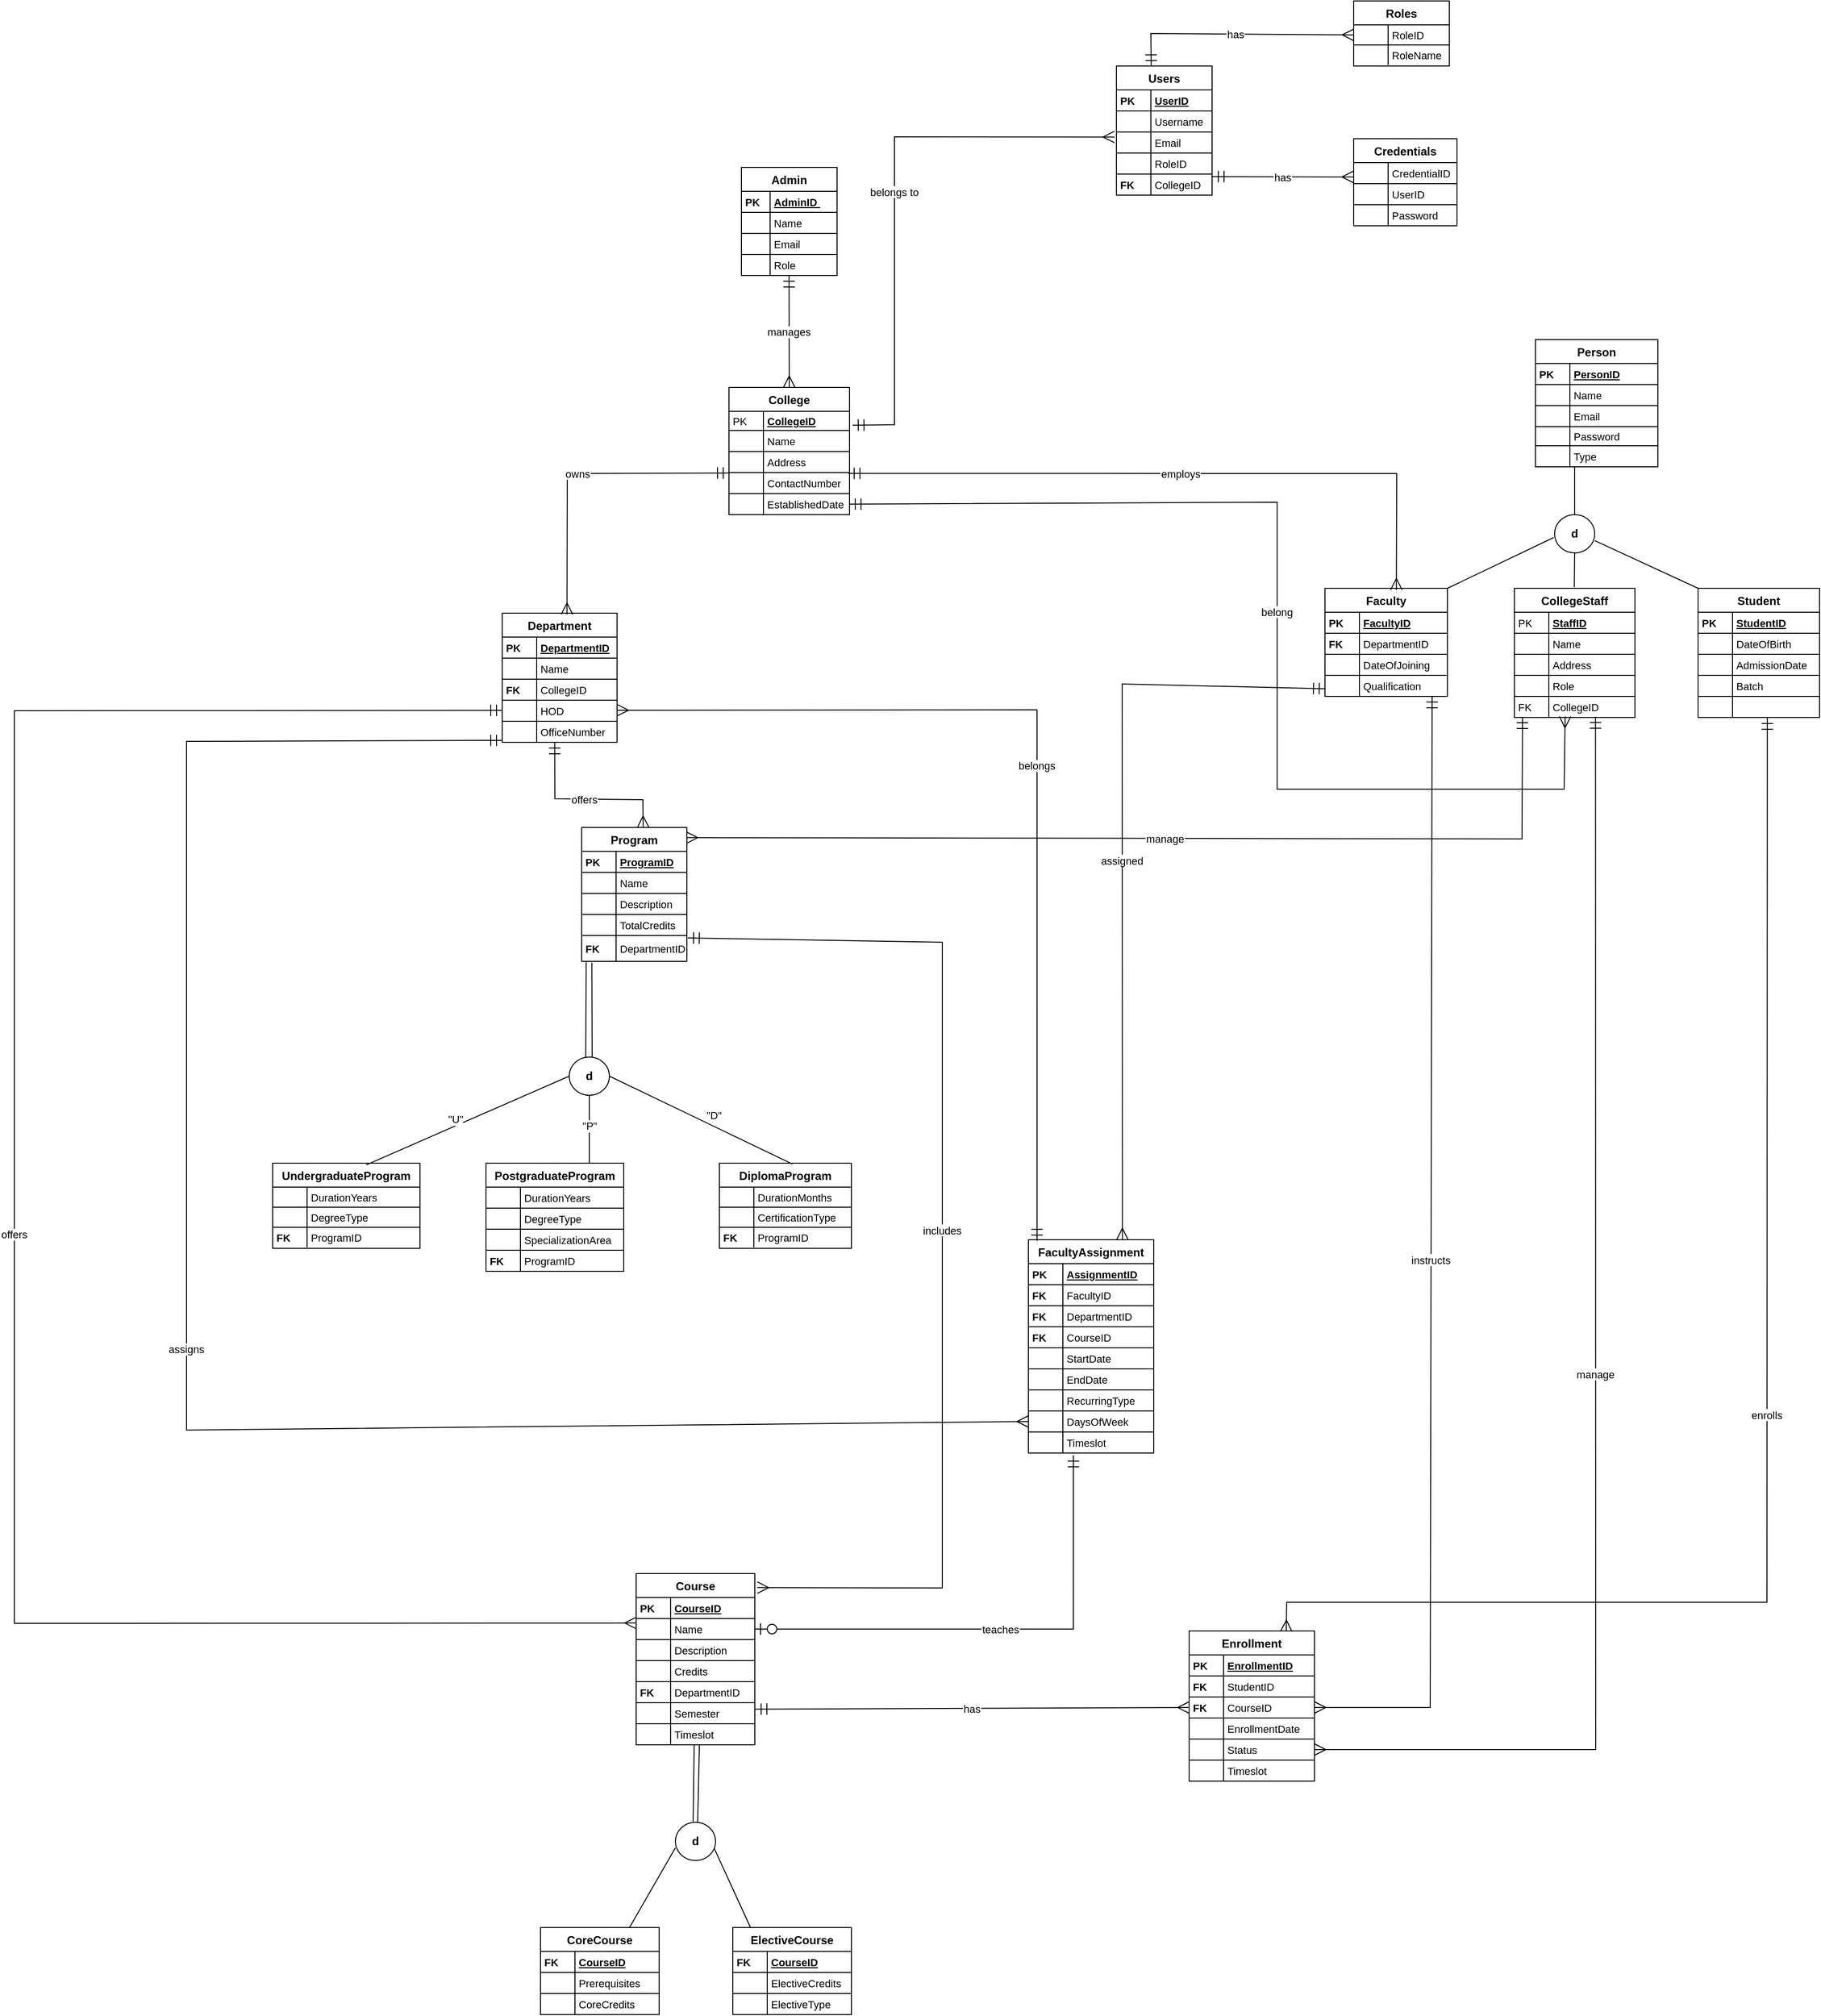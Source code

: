 <mxfile version="24.2.5" type="device">
  <diagram id="R2lEEEUBdFMjLlhIrx00" name="Page-1">
    <mxGraphModel dx="2950" dy="2306" grid="1" gridSize="10" guides="1" tooltips="1" connect="1" arrows="1" fold="1" page="1" pageScale="1" pageWidth="850" pageHeight="1100" math="0" shadow="0" extFonts="Permanent Marker^https://fonts.googleapis.com/css?family=Permanent+Marker">
      <root>
        <mxCell id="0" />
        <mxCell id="1" parent="0" />
        <mxCell id="OZJzlmCqY2gpluyCW24J-557" value="College" style="shape=table;startSize=25;container=1;collapsible=0;childLayout=tableLayout;fixedRows=1;rowLines=1;fontStyle=1;align=center;resizeLast=1;" vertex="1" parent="1">
          <mxGeometry x="297" y="240" width="126" height="133" as="geometry" />
        </mxCell>
        <mxCell id="OZJzlmCqY2gpluyCW24J-558" style="shape=tableRow;horizontal=0;startSize=0;swimlaneHead=0;swimlaneBody=0;fillColor=none;collapsible=0;dropTarget=0;points=[[0,0.5],[1,0.5]];portConstraint=eastwest;top=0;left=0;right=0;bottom=0;" vertex="1" parent="OZJzlmCqY2gpluyCW24J-557">
          <mxGeometry y="25" width="126" height="20" as="geometry" />
        </mxCell>
        <mxCell id="OZJzlmCqY2gpluyCW24J-559" value="PK" style="shape=partialRectangle;connectable=0;fillColor=none;top=0;left=0;bottom=0;right=0;align=left;spacingLeft=2;overflow=hidden;fontSize=11;" vertex="1" parent="OZJzlmCqY2gpluyCW24J-558">
          <mxGeometry width="36" height="20" as="geometry">
            <mxRectangle width="36" height="20" as="alternateBounds" />
          </mxGeometry>
        </mxCell>
        <mxCell id="OZJzlmCqY2gpluyCW24J-560" value="CollegeID" style="shape=partialRectangle;connectable=0;fillColor=none;top=0;left=0;bottom=0;right=0;align=left;spacingLeft=2;overflow=hidden;fontSize=11;fontStyle=5" vertex="1" parent="OZJzlmCqY2gpluyCW24J-558">
          <mxGeometry x="36" width="90" height="20" as="geometry">
            <mxRectangle width="90" height="20" as="alternateBounds" />
          </mxGeometry>
        </mxCell>
        <mxCell id="OZJzlmCqY2gpluyCW24J-561" style="shape=tableRow;horizontal=0;startSize=0;swimlaneHead=0;swimlaneBody=0;fillColor=none;collapsible=0;dropTarget=0;points=[[0,0.5],[1,0.5]];portConstraint=eastwest;top=0;left=0;right=0;bottom=0;" vertex="1" parent="OZJzlmCqY2gpluyCW24J-557">
          <mxGeometry y="45" width="126" height="22" as="geometry" />
        </mxCell>
        <mxCell id="OZJzlmCqY2gpluyCW24J-562" value="" style="shape=partialRectangle;connectable=0;fillColor=none;top=0;left=0;bottom=0;right=0;align=left;spacingLeft=2;overflow=hidden;fontSize=11;" vertex="1" parent="OZJzlmCqY2gpluyCW24J-561">
          <mxGeometry width="36" height="22" as="geometry">
            <mxRectangle width="36" height="22" as="alternateBounds" />
          </mxGeometry>
        </mxCell>
        <mxCell id="OZJzlmCqY2gpluyCW24J-563" value="Name" style="shape=partialRectangle;connectable=0;fillColor=none;top=0;left=0;bottom=0;right=0;align=left;spacingLeft=2;overflow=hidden;fontSize=11;" vertex="1" parent="OZJzlmCqY2gpluyCW24J-561">
          <mxGeometry x="36" width="90" height="22" as="geometry">
            <mxRectangle width="90" height="22" as="alternateBounds" />
          </mxGeometry>
        </mxCell>
        <mxCell id="OZJzlmCqY2gpluyCW24J-564" style="shape=tableRow;horizontal=0;startSize=0;swimlaneHead=0;swimlaneBody=0;fillColor=none;collapsible=0;dropTarget=0;points=[[0,0.5],[1,0.5]];portConstraint=eastwest;top=0;left=0;right=0;bottom=0;" vertex="1" parent="OZJzlmCqY2gpluyCW24J-557">
          <mxGeometry y="67" width="126" height="22" as="geometry" />
        </mxCell>
        <mxCell id="OZJzlmCqY2gpluyCW24J-565" value="" style="shape=partialRectangle;connectable=0;fillColor=none;top=0;left=0;bottom=0;right=0;align=left;spacingLeft=2;overflow=hidden;fontSize=11;" vertex="1" parent="OZJzlmCqY2gpluyCW24J-564">
          <mxGeometry width="36" height="22" as="geometry">
            <mxRectangle width="36" height="22" as="alternateBounds" />
          </mxGeometry>
        </mxCell>
        <mxCell id="OZJzlmCqY2gpluyCW24J-566" value="Address" style="shape=partialRectangle;connectable=0;fillColor=none;top=0;left=0;bottom=0;right=0;align=left;spacingLeft=2;overflow=hidden;fontSize=11;" vertex="1" parent="OZJzlmCqY2gpluyCW24J-564">
          <mxGeometry x="36" width="90" height="22" as="geometry">
            <mxRectangle width="90" height="22" as="alternateBounds" />
          </mxGeometry>
        </mxCell>
        <mxCell id="OZJzlmCqY2gpluyCW24J-567" style="shape=tableRow;horizontal=0;startSize=0;swimlaneHead=0;swimlaneBody=0;fillColor=none;collapsible=0;dropTarget=0;points=[[0,0.5],[1,0.5]];portConstraint=eastwest;top=0;left=0;right=0;bottom=0;" vertex="1" parent="OZJzlmCqY2gpluyCW24J-557">
          <mxGeometry y="89" width="126" height="22" as="geometry" />
        </mxCell>
        <mxCell id="OZJzlmCqY2gpluyCW24J-568" value="" style="shape=partialRectangle;connectable=0;fillColor=none;top=0;left=0;bottom=0;right=0;align=left;spacingLeft=2;overflow=hidden;fontSize=11;" vertex="1" parent="OZJzlmCqY2gpluyCW24J-567">
          <mxGeometry width="36" height="22" as="geometry">
            <mxRectangle width="36" height="22" as="alternateBounds" />
          </mxGeometry>
        </mxCell>
        <mxCell id="OZJzlmCqY2gpluyCW24J-569" value="ContactNumber" style="shape=partialRectangle;connectable=0;fillColor=none;top=0;left=0;bottom=0;right=0;align=left;spacingLeft=2;overflow=hidden;fontSize=11;" vertex="1" parent="OZJzlmCqY2gpluyCW24J-567">
          <mxGeometry x="36" width="90" height="22" as="geometry">
            <mxRectangle width="90" height="22" as="alternateBounds" />
          </mxGeometry>
        </mxCell>
        <mxCell id="OZJzlmCqY2gpluyCW24J-570" style="shape=tableRow;horizontal=0;startSize=0;swimlaneHead=0;swimlaneBody=0;fillColor=none;collapsible=0;dropTarget=0;points=[[0,0.5],[1,0.5]];portConstraint=eastwest;top=0;left=0;right=0;bottom=0;" vertex="1" parent="OZJzlmCqY2gpluyCW24J-557">
          <mxGeometry y="111" width="126" height="22" as="geometry" />
        </mxCell>
        <mxCell id="OZJzlmCqY2gpluyCW24J-571" value="" style="shape=partialRectangle;connectable=0;fillColor=none;top=0;left=0;bottom=0;right=0;align=left;spacingLeft=2;overflow=hidden;fontSize=11;" vertex="1" parent="OZJzlmCqY2gpluyCW24J-570">
          <mxGeometry width="36" height="22" as="geometry">
            <mxRectangle width="36" height="22" as="alternateBounds" />
          </mxGeometry>
        </mxCell>
        <mxCell id="OZJzlmCqY2gpluyCW24J-572" value="EstablishedDate" style="shape=partialRectangle;connectable=0;fillColor=none;top=0;left=0;bottom=0;right=0;align=left;spacingLeft=2;overflow=hidden;fontSize=11;" vertex="1" parent="OZJzlmCqY2gpluyCW24J-570">
          <mxGeometry x="36" width="90" height="22" as="geometry">
            <mxRectangle width="90" height="22" as="alternateBounds" />
          </mxGeometry>
        </mxCell>
        <mxCell id="OZJzlmCqY2gpluyCW24J-573" value="Department" style="shape=table;startSize=25;container=1;collapsible=0;childLayout=tableLayout;fixedRows=1;rowLines=1;fontStyle=1;align=center;resizeLast=1;" vertex="1" parent="1">
          <mxGeometry x="60" y="476" width="120" height="135" as="geometry" />
        </mxCell>
        <mxCell id="OZJzlmCqY2gpluyCW24J-574" style="shape=tableRow;horizontal=0;startSize=0;swimlaneHead=0;swimlaneBody=0;fillColor=none;collapsible=0;dropTarget=0;points=[[0,0.5],[1,0.5]];portConstraint=eastwest;top=0;left=0;right=0;bottom=0;" vertex="1" parent="OZJzlmCqY2gpluyCW24J-573">
          <mxGeometry y="25" width="120" height="22" as="geometry" />
        </mxCell>
        <mxCell id="OZJzlmCqY2gpluyCW24J-575" value="PK" style="shape=partialRectangle;connectable=0;fillColor=none;top=0;left=0;bottom=0;right=0;align=left;spacingLeft=2;overflow=hidden;fontSize=11;fontStyle=1" vertex="1" parent="OZJzlmCqY2gpluyCW24J-574">
          <mxGeometry width="36" height="22" as="geometry">
            <mxRectangle width="36" height="22" as="alternateBounds" />
          </mxGeometry>
        </mxCell>
        <mxCell id="OZJzlmCqY2gpluyCW24J-576" value="DepartmentID" style="shape=partialRectangle;connectable=0;fillColor=none;top=0;left=0;bottom=0;right=0;align=left;spacingLeft=2;overflow=hidden;fontSize=11;fontStyle=5" vertex="1" parent="OZJzlmCqY2gpluyCW24J-574">
          <mxGeometry x="36" width="84" height="22" as="geometry">
            <mxRectangle width="84" height="22" as="alternateBounds" />
          </mxGeometry>
        </mxCell>
        <mxCell id="OZJzlmCqY2gpluyCW24J-577" style="shape=tableRow;horizontal=0;startSize=0;swimlaneHead=0;swimlaneBody=0;fillColor=none;collapsible=0;dropTarget=0;points=[[0,0.5],[1,0.5]];portConstraint=eastwest;top=0;left=0;right=0;bottom=0;" vertex="1" parent="OZJzlmCqY2gpluyCW24J-573">
          <mxGeometry y="47" width="120" height="22" as="geometry" />
        </mxCell>
        <mxCell id="OZJzlmCqY2gpluyCW24J-578" value="" style="shape=partialRectangle;connectable=0;fillColor=none;top=0;left=0;bottom=0;right=0;align=left;spacingLeft=2;overflow=hidden;fontSize=11;" vertex="1" parent="OZJzlmCqY2gpluyCW24J-577">
          <mxGeometry width="36" height="22" as="geometry">
            <mxRectangle width="36" height="22" as="alternateBounds" />
          </mxGeometry>
        </mxCell>
        <mxCell id="OZJzlmCqY2gpluyCW24J-579" value="Name" style="shape=partialRectangle;connectable=0;fillColor=none;top=0;left=0;bottom=0;right=0;align=left;spacingLeft=2;overflow=hidden;fontSize=11;" vertex="1" parent="OZJzlmCqY2gpluyCW24J-577">
          <mxGeometry x="36" width="84" height="22" as="geometry">
            <mxRectangle width="84" height="22" as="alternateBounds" />
          </mxGeometry>
        </mxCell>
        <mxCell id="OZJzlmCqY2gpluyCW24J-580" style="shape=tableRow;horizontal=0;startSize=0;swimlaneHead=0;swimlaneBody=0;fillColor=none;collapsible=0;dropTarget=0;points=[[0,0.5],[1,0.5]];portConstraint=eastwest;top=0;left=0;right=0;bottom=0;" vertex="1" parent="OZJzlmCqY2gpluyCW24J-573">
          <mxGeometry y="69" width="120" height="22" as="geometry" />
        </mxCell>
        <mxCell id="OZJzlmCqY2gpluyCW24J-581" value="FK" style="shape=partialRectangle;connectable=0;fillColor=none;top=0;left=0;bottom=0;right=0;align=left;spacingLeft=2;overflow=hidden;fontSize=11;fontStyle=1" vertex="1" parent="OZJzlmCqY2gpluyCW24J-580">
          <mxGeometry width="36" height="22" as="geometry">
            <mxRectangle width="36" height="22" as="alternateBounds" />
          </mxGeometry>
        </mxCell>
        <mxCell id="OZJzlmCqY2gpluyCW24J-582" value="CollegeID" style="shape=partialRectangle;connectable=0;fillColor=none;top=0;left=0;bottom=0;right=0;align=left;spacingLeft=2;overflow=hidden;fontSize=11;" vertex="1" parent="OZJzlmCqY2gpluyCW24J-580">
          <mxGeometry x="36" width="84" height="22" as="geometry">
            <mxRectangle width="84" height="22" as="alternateBounds" />
          </mxGeometry>
        </mxCell>
        <mxCell id="OZJzlmCqY2gpluyCW24J-583" style="shape=tableRow;horizontal=0;startSize=0;swimlaneHead=0;swimlaneBody=0;fillColor=none;collapsible=0;dropTarget=0;points=[[0,0.5],[1,0.5]];portConstraint=eastwest;top=0;left=0;right=0;bottom=0;" vertex="1" parent="OZJzlmCqY2gpluyCW24J-573">
          <mxGeometry y="91" width="120" height="22" as="geometry" />
        </mxCell>
        <mxCell id="OZJzlmCqY2gpluyCW24J-584" value="" style="shape=partialRectangle;connectable=0;fillColor=none;top=0;left=0;bottom=0;right=0;align=left;spacingLeft=2;overflow=hidden;fontSize=11;" vertex="1" parent="OZJzlmCqY2gpluyCW24J-583">
          <mxGeometry width="36" height="22" as="geometry">
            <mxRectangle width="36" height="22" as="alternateBounds" />
          </mxGeometry>
        </mxCell>
        <mxCell id="OZJzlmCqY2gpluyCW24J-585" value="HOD" style="shape=partialRectangle;connectable=0;fillColor=none;top=0;left=0;bottom=0;right=0;align=left;spacingLeft=2;overflow=hidden;fontSize=11;" vertex="1" parent="OZJzlmCqY2gpluyCW24J-583">
          <mxGeometry x="36" width="84" height="22" as="geometry">
            <mxRectangle width="84" height="22" as="alternateBounds" />
          </mxGeometry>
        </mxCell>
        <mxCell id="OZJzlmCqY2gpluyCW24J-586" style="shape=tableRow;horizontal=0;startSize=0;swimlaneHead=0;swimlaneBody=0;fillColor=none;collapsible=0;dropTarget=0;points=[[0,0.5],[1,0.5]];portConstraint=eastwest;top=0;left=0;right=0;bottom=0;" vertex="1" parent="OZJzlmCqY2gpluyCW24J-573">
          <mxGeometry y="113" width="120" height="22" as="geometry" />
        </mxCell>
        <mxCell id="OZJzlmCqY2gpluyCW24J-587" value="" style="shape=partialRectangle;connectable=0;fillColor=none;top=0;left=0;bottom=0;right=0;align=left;spacingLeft=2;overflow=hidden;fontSize=11;" vertex="1" parent="OZJzlmCqY2gpluyCW24J-586">
          <mxGeometry width="36" height="22" as="geometry">
            <mxRectangle width="36" height="22" as="alternateBounds" />
          </mxGeometry>
        </mxCell>
        <mxCell id="OZJzlmCqY2gpluyCW24J-588" value="OfficeNumber" style="shape=partialRectangle;connectable=0;fillColor=none;top=0;left=0;bottom=0;right=0;align=left;spacingLeft=2;overflow=hidden;fontSize=11;" vertex="1" parent="OZJzlmCqY2gpluyCW24J-586">
          <mxGeometry x="36" width="84" height="22" as="geometry">
            <mxRectangle width="84" height="22" as="alternateBounds" />
          </mxGeometry>
        </mxCell>
        <mxCell id="OZJzlmCqY2gpluyCW24J-589" value="Course" style="shape=table;startSize=25;container=1;collapsible=0;childLayout=tableLayout;fixedRows=1;rowLines=1;fontStyle=1;align=center;resizeLast=1;" vertex="1" parent="1">
          <mxGeometry x="200" y="1480" width="124" height="179" as="geometry" />
        </mxCell>
        <mxCell id="OZJzlmCqY2gpluyCW24J-590" style="shape=tableRow;horizontal=0;startSize=0;swimlaneHead=0;swimlaneBody=0;fillColor=none;collapsible=0;dropTarget=0;points=[[0,0.5],[1,0.5]];portConstraint=eastwest;top=0;left=0;right=0;bottom=0;" vertex="1" parent="OZJzlmCqY2gpluyCW24J-589">
          <mxGeometry y="25" width="124" height="22" as="geometry" />
        </mxCell>
        <mxCell id="OZJzlmCqY2gpluyCW24J-591" value="PK" style="shape=partialRectangle;connectable=0;fillColor=none;top=0;left=0;bottom=0;right=0;align=left;spacingLeft=2;overflow=hidden;fontSize=11;fontStyle=1" vertex="1" parent="OZJzlmCqY2gpluyCW24J-590">
          <mxGeometry width="36" height="22" as="geometry">
            <mxRectangle width="36" height="22" as="alternateBounds" />
          </mxGeometry>
        </mxCell>
        <mxCell id="OZJzlmCqY2gpluyCW24J-592" value="CourseID" style="shape=partialRectangle;connectable=0;fillColor=none;top=0;left=0;bottom=0;right=0;align=left;spacingLeft=2;overflow=hidden;fontSize=11;fontStyle=5" vertex="1" parent="OZJzlmCqY2gpluyCW24J-590">
          <mxGeometry x="36" width="88" height="22" as="geometry">
            <mxRectangle width="88" height="22" as="alternateBounds" />
          </mxGeometry>
        </mxCell>
        <mxCell id="OZJzlmCqY2gpluyCW24J-593" style="shape=tableRow;horizontal=0;startSize=0;swimlaneHead=0;swimlaneBody=0;fillColor=none;collapsible=0;dropTarget=0;points=[[0,0.5],[1,0.5]];portConstraint=eastwest;top=0;left=0;right=0;bottom=0;" vertex="1" parent="OZJzlmCqY2gpluyCW24J-589">
          <mxGeometry y="47" width="124" height="22" as="geometry" />
        </mxCell>
        <mxCell id="OZJzlmCqY2gpluyCW24J-594" value="                                                    " style="shape=partialRectangle;connectable=0;fillColor=none;top=0;left=0;bottom=0;right=0;align=left;spacingLeft=2;overflow=hidden;fontSize=11;" vertex="1" parent="OZJzlmCqY2gpluyCW24J-593">
          <mxGeometry width="36" height="22" as="geometry">
            <mxRectangle width="36" height="22" as="alternateBounds" />
          </mxGeometry>
        </mxCell>
        <mxCell id="OZJzlmCqY2gpluyCW24J-595" value="Name" style="shape=partialRectangle;connectable=0;fillColor=none;top=0;left=0;bottom=0;right=0;align=left;spacingLeft=2;overflow=hidden;fontSize=11;" vertex="1" parent="OZJzlmCqY2gpluyCW24J-593">
          <mxGeometry x="36" width="88" height="22" as="geometry">
            <mxRectangle width="88" height="22" as="alternateBounds" />
          </mxGeometry>
        </mxCell>
        <mxCell id="OZJzlmCqY2gpluyCW24J-596" style="shape=tableRow;horizontal=0;startSize=0;swimlaneHead=0;swimlaneBody=0;fillColor=none;collapsible=0;dropTarget=0;points=[[0,0.5],[1,0.5]];portConstraint=eastwest;top=0;left=0;right=0;bottom=0;" vertex="1" parent="OZJzlmCqY2gpluyCW24J-589">
          <mxGeometry y="69" width="124" height="22" as="geometry" />
        </mxCell>
        <mxCell id="OZJzlmCqY2gpluyCW24J-597" value="" style="shape=partialRectangle;connectable=0;fillColor=none;top=0;left=0;bottom=0;right=0;align=left;spacingLeft=2;overflow=hidden;fontSize=11;" vertex="1" parent="OZJzlmCqY2gpluyCW24J-596">
          <mxGeometry width="36" height="22" as="geometry">
            <mxRectangle width="36" height="22" as="alternateBounds" />
          </mxGeometry>
        </mxCell>
        <mxCell id="OZJzlmCqY2gpluyCW24J-598" value="Description" style="shape=partialRectangle;connectable=0;fillColor=none;top=0;left=0;bottom=0;right=0;align=left;spacingLeft=2;overflow=hidden;fontSize=11;" vertex="1" parent="OZJzlmCqY2gpluyCW24J-596">
          <mxGeometry x="36" width="88" height="22" as="geometry">
            <mxRectangle width="88" height="22" as="alternateBounds" />
          </mxGeometry>
        </mxCell>
        <mxCell id="OZJzlmCqY2gpluyCW24J-599" style="shape=tableRow;horizontal=0;startSize=0;swimlaneHead=0;swimlaneBody=0;fillColor=none;collapsible=0;dropTarget=0;points=[[0,0.5],[1,0.5]];portConstraint=eastwest;top=0;left=0;right=0;bottom=0;" vertex="1" parent="OZJzlmCqY2gpluyCW24J-589">
          <mxGeometry y="91" width="124" height="22" as="geometry" />
        </mxCell>
        <mxCell id="OZJzlmCqY2gpluyCW24J-600" value="" style="shape=partialRectangle;connectable=0;fillColor=none;top=0;left=0;bottom=0;right=0;align=left;spacingLeft=2;overflow=hidden;fontSize=11;" vertex="1" parent="OZJzlmCqY2gpluyCW24J-599">
          <mxGeometry width="36" height="22" as="geometry">
            <mxRectangle width="36" height="22" as="alternateBounds" />
          </mxGeometry>
        </mxCell>
        <mxCell id="OZJzlmCqY2gpluyCW24J-601" value="Credits" style="shape=partialRectangle;connectable=0;fillColor=none;top=0;left=0;bottom=0;right=0;align=left;spacingLeft=2;overflow=hidden;fontSize=11;" vertex="1" parent="OZJzlmCqY2gpluyCW24J-599">
          <mxGeometry x="36" width="88" height="22" as="geometry">
            <mxRectangle width="88" height="22" as="alternateBounds" />
          </mxGeometry>
        </mxCell>
        <mxCell id="OZJzlmCqY2gpluyCW24J-602" style="shape=tableRow;horizontal=0;startSize=0;swimlaneHead=0;swimlaneBody=0;fillColor=none;collapsible=0;dropTarget=0;points=[[0,0.5],[1,0.5]];portConstraint=eastwest;top=0;left=0;right=0;bottom=0;" vertex="1" parent="OZJzlmCqY2gpluyCW24J-589">
          <mxGeometry y="113" width="124" height="22" as="geometry" />
        </mxCell>
        <mxCell id="OZJzlmCqY2gpluyCW24J-603" value="FK" style="shape=partialRectangle;connectable=0;fillColor=none;top=0;left=0;bottom=0;right=0;align=left;spacingLeft=2;overflow=hidden;fontSize=11;fontStyle=1" vertex="1" parent="OZJzlmCqY2gpluyCW24J-602">
          <mxGeometry width="36" height="22" as="geometry">
            <mxRectangle width="36" height="22" as="alternateBounds" />
          </mxGeometry>
        </mxCell>
        <mxCell id="OZJzlmCqY2gpluyCW24J-604" value="DepartmentID" style="shape=partialRectangle;connectable=0;fillColor=none;top=0;left=0;bottom=0;right=0;align=left;spacingLeft=2;overflow=hidden;fontSize=11;" vertex="1" parent="OZJzlmCqY2gpluyCW24J-602">
          <mxGeometry x="36" width="88" height="22" as="geometry">
            <mxRectangle width="88" height="22" as="alternateBounds" />
          </mxGeometry>
        </mxCell>
        <mxCell id="OZJzlmCqY2gpluyCW24J-605" style="shape=tableRow;horizontal=0;startSize=0;swimlaneHead=0;swimlaneBody=0;fillColor=none;collapsible=0;dropTarget=0;points=[[0,0.5],[1,0.5]];portConstraint=eastwest;top=0;left=0;right=0;bottom=0;" vertex="1" parent="OZJzlmCqY2gpluyCW24J-589">
          <mxGeometry y="135" width="124" height="22" as="geometry" />
        </mxCell>
        <mxCell id="OZJzlmCqY2gpluyCW24J-606" value="" style="shape=partialRectangle;connectable=0;fillColor=none;top=0;left=0;bottom=0;right=0;align=left;spacingLeft=2;overflow=hidden;fontSize=11;" vertex="1" parent="OZJzlmCqY2gpluyCW24J-605">
          <mxGeometry width="36" height="22" as="geometry">
            <mxRectangle width="36" height="22" as="alternateBounds" />
          </mxGeometry>
        </mxCell>
        <mxCell id="OZJzlmCqY2gpluyCW24J-607" value="Semester" style="shape=partialRectangle;connectable=0;fillColor=none;top=0;left=0;bottom=0;right=0;align=left;spacingLeft=2;overflow=hidden;fontSize=11;" vertex="1" parent="OZJzlmCqY2gpluyCW24J-605">
          <mxGeometry x="36" width="88" height="22" as="geometry">
            <mxRectangle width="88" height="22" as="alternateBounds" />
          </mxGeometry>
        </mxCell>
        <mxCell id="OZJzlmCqY2gpluyCW24J-608" style="shape=tableRow;horizontal=0;startSize=0;swimlaneHead=0;swimlaneBody=0;fillColor=none;collapsible=0;dropTarget=0;points=[[0,0.5],[1,0.5]];portConstraint=eastwest;top=0;left=0;right=0;bottom=0;" vertex="1" parent="OZJzlmCqY2gpluyCW24J-589">
          <mxGeometry y="157" width="124" height="22" as="geometry" />
        </mxCell>
        <mxCell id="OZJzlmCqY2gpluyCW24J-609" value="" style="shape=partialRectangle;connectable=0;fillColor=none;top=0;left=0;bottom=0;right=0;align=left;spacingLeft=2;overflow=hidden;fontSize=11;" vertex="1" parent="OZJzlmCqY2gpluyCW24J-608">
          <mxGeometry width="36" height="22" as="geometry">
            <mxRectangle width="36" height="22" as="alternateBounds" />
          </mxGeometry>
        </mxCell>
        <mxCell id="OZJzlmCqY2gpluyCW24J-610" value="Timeslot" style="shape=partialRectangle;connectable=0;fillColor=none;top=0;left=0;bottom=0;right=0;align=left;spacingLeft=2;overflow=hidden;fontSize=11;" vertex="1" parent="OZJzlmCqY2gpluyCW24J-608">
          <mxGeometry x="36" width="88" height="22" as="geometry">
            <mxRectangle width="88" height="22" as="alternateBounds" />
          </mxGeometry>
        </mxCell>
        <mxCell id="OZJzlmCqY2gpluyCW24J-611" value="FacultyAssignment" style="shape=table;startSize=25;container=1;collapsible=0;childLayout=tableLayout;fixedRows=1;rowLines=1;fontStyle=1;align=center;resizeLast=1;" vertex="1" parent="1">
          <mxGeometry x="610" y="1131" width="131" height="223" as="geometry" />
        </mxCell>
        <mxCell id="OZJzlmCqY2gpluyCW24J-612" style="shape=tableRow;horizontal=0;startSize=0;swimlaneHead=0;swimlaneBody=0;fillColor=none;collapsible=0;dropTarget=0;points=[[0,0.5],[1,0.5]];portConstraint=eastwest;top=0;left=0;right=0;bottom=0;" vertex="1" parent="OZJzlmCqY2gpluyCW24J-611">
          <mxGeometry y="25" width="131" height="22" as="geometry" />
        </mxCell>
        <mxCell id="OZJzlmCqY2gpluyCW24J-613" value="PK" style="shape=partialRectangle;connectable=0;fillColor=none;top=0;left=0;bottom=0;right=0;align=left;spacingLeft=2;overflow=hidden;fontSize=11;fontStyle=1" vertex="1" parent="OZJzlmCqY2gpluyCW24J-612">
          <mxGeometry width="36" height="22" as="geometry">
            <mxRectangle width="36" height="22" as="alternateBounds" />
          </mxGeometry>
        </mxCell>
        <mxCell id="OZJzlmCqY2gpluyCW24J-614" value="AssignmentID" style="shape=partialRectangle;connectable=0;fillColor=none;top=0;left=0;bottom=0;right=0;align=left;spacingLeft=2;overflow=hidden;fontSize=11;fontStyle=5" vertex="1" parent="OZJzlmCqY2gpluyCW24J-612">
          <mxGeometry x="36" width="95" height="22" as="geometry">
            <mxRectangle width="95" height="22" as="alternateBounds" />
          </mxGeometry>
        </mxCell>
        <mxCell id="OZJzlmCqY2gpluyCW24J-615" style="shape=tableRow;horizontal=0;startSize=0;swimlaneHead=0;swimlaneBody=0;fillColor=none;collapsible=0;dropTarget=0;points=[[0,0.5],[1,0.5]];portConstraint=eastwest;top=0;left=0;right=0;bottom=0;" vertex="1" parent="OZJzlmCqY2gpluyCW24J-611">
          <mxGeometry y="47" width="131" height="22" as="geometry" />
        </mxCell>
        <mxCell id="OZJzlmCqY2gpluyCW24J-616" value="FK" style="shape=partialRectangle;connectable=0;fillColor=none;top=0;left=0;bottom=0;right=0;align=left;spacingLeft=2;overflow=hidden;fontSize=11;fontStyle=1" vertex="1" parent="OZJzlmCqY2gpluyCW24J-615">
          <mxGeometry width="36" height="22" as="geometry">
            <mxRectangle width="36" height="22" as="alternateBounds" />
          </mxGeometry>
        </mxCell>
        <mxCell id="OZJzlmCqY2gpluyCW24J-617" value="FacultyID" style="shape=partialRectangle;connectable=0;fillColor=none;top=0;left=0;bottom=0;right=0;align=left;spacingLeft=2;overflow=hidden;fontSize=11;" vertex="1" parent="OZJzlmCqY2gpluyCW24J-615">
          <mxGeometry x="36" width="95" height="22" as="geometry">
            <mxRectangle width="95" height="22" as="alternateBounds" />
          </mxGeometry>
        </mxCell>
        <mxCell id="OZJzlmCqY2gpluyCW24J-618" style="shape=tableRow;horizontal=0;startSize=0;swimlaneHead=0;swimlaneBody=0;fillColor=none;collapsible=0;dropTarget=0;points=[[0,0.5],[1,0.5]];portConstraint=eastwest;top=0;left=0;right=0;bottom=0;" vertex="1" parent="OZJzlmCqY2gpluyCW24J-611">
          <mxGeometry y="69" width="131" height="22" as="geometry" />
        </mxCell>
        <mxCell id="OZJzlmCqY2gpluyCW24J-619" value="FK" style="shape=partialRectangle;connectable=0;fillColor=none;top=0;left=0;bottom=0;right=0;align=left;spacingLeft=2;overflow=hidden;fontSize=11;fontStyle=1" vertex="1" parent="OZJzlmCqY2gpluyCW24J-618">
          <mxGeometry width="36" height="22" as="geometry">
            <mxRectangle width="36" height="22" as="alternateBounds" />
          </mxGeometry>
        </mxCell>
        <mxCell id="OZJzlmCqY2gpluyCW24J-620" value="DepartmentID" style="shape=partialRectangle;connectable=0;fillColor=none;top=0;left=0;bottom=0;right=0;align=left;spacingLeft=2;overflow=hidden;fontSize=11;" vertex="1" parent="OZJzlmCqY2gpluyCW24J-618">
          <mxGeometry x="36" width="95" height="22" as="geometry">
            <mxRectangle width="95" height="22" as="alternateBounds" />
          </mxGeometry>
        </mxCell>
        <mxCell id="OZJzlmCqY2gpluyCW24J-621" style="shape=tableRow;horizontal=0;startSize=0;swimlaneHead=0;swimlaneBody=0;fillColor=none;collapsible=0;dropTarget=0;points=[[0,0.5],[1,0.5]];portConstraint=eastwest;top=0;left=0;right=0;bottom=0;" vertex="1" parent="OZJzlmCqY2gpluyCW24J-611">
          <mxGeometry y="91" width="131" height="22" as="geometry" />
        </mxCell>
        <mxCell id="OZJzlmCqY2gpluyCW24J-622" value="FK" style="shape=partialRectangle;connectable=0;fillColor=none;top=0;left=0;bottom=0;right=0;align=left;spacingLeft=2;overflow=hidden;fontSize=11;fontStyle=1" vertex="1" parent="OZJzlmCqY2gpluyCW24J-621">
          <mxGeometry width="36" height="22" as="geometry">
            <mxRectangle width="36" height="22" as="alternateBounds" />
          </mxGeometry>
        </mxCell>
        <mxCell id="OZJzlmCqY2gpluyCW24J-623" value="CourseID" style="shape=partialRectangle;connectable=0;fillColor=none;top=0;left=0;bottom=0;right=0;align=left;spacingLeft=2;overflow=hidden;fontSize=11;" vertex="1" parent="OZJzlmCqY2gpluyCW24J-621">
          <mxGeometry x="36" width="95" height="22" as="geometry">
            <mxRectangle width="95" height="22" as="alternateBounds" />
          </mxGeometry>
        </mxCell>
        <mxCell id="OZJzlmCqY2gpluyCW24J-624" style="shape=tableRow;horizontal=0;startSize=0;swimlaneHead=0;swimlaneBody=0;fillColor=none;collapsible=0;dropTarget=0;points=[[0,0.5],[1,0.5]];portConstraint=eastwest;top=0;left=0;right=0;bottom=0;" vertex="1" parent="OZJzlmCqY2gpluyCW24J-611">
          <mxGeometry y="113" width="131" height="22" as="geometry" />
        </mxCell>
        <mxCell id="OZJzlmCqY2gpluyCW24J-625" value="" style="shape=partialRectangle;connectable=0;fillColor=none;top=0;left=0;bottom=0;right=0;align=left;spacingLeft=2;overflow=hidden;fontSize=11;" vertex="1" parent="OZJzlmCqY2gpluyCW24J-624">
          <mxGeometry width="36" height="22" as="geometry">
            <mxRectangle width="36" height="22" as="alternateBounds" />
          </mxGeometry>
        </mxCell>
        <mxCell id="OZJzlmCqY2gpluyCW24J-626" value="StartDate" style="shape=partialRectangle;connectable=0;fillColor=none;top=0;left=0;bottom=0;right=0;align=left;spacingLeft=2;overflow=hidden;fontSize=11;" vertex="1" parent="OZJzlmCqY2gpluyCW24J-624">
          <mxGeometry x="36" width="95" height="22" as="geometry">
            <mxRectangle width="95" height="22" as="alternateBounds" />
          </mxGeometry>
        </mxCell>
        <mxCell id="OZJzlmCqY2gpluyCW24J-627" style="shape=tableRow;horizontal=0;startSize=0;swimlaneHead=0;swimlaneBody=0;fillColor=none;collapsible=0;dropTarget=0;points=[[0,0.5],[1,0.5]];portConstraint=eastwest;top=0;left=0;right=0;bottom=0;" vertex="1" parent="OZJzlmCqY2gpluyCW24J-611">
          <mxGeometry y="135" width="131" height="22" as="geometry" />
        </mxCell>
        <mxCell id="OZJzlmCqY2gpluyCW24J-628" value="" style="shape=partialRectangle;connectable=0;fillColor=none;top=0;left=0;bottom=0;right=0;align=left;spacingLeft=2;overflow=hidden;fontSize=11;" vertex="1" parent="OZJzlmCqY2gpluyCW24J-627">
          <mxGeometry width="36" height="22" as="geometry">
            <mxRectangle width="36" height="22" as="alternateBounds" />
          </mxGeometry>
        </mxCell>
        <mxCell id="OZJzlmCqY2gpluyCW24J-629" value="EndDate" style="shape=partialRectangle;connectable=0;fillColor=none;top=0;left=0;bottom=0;right=0;align=left;spacingLeft=2;overflow=hidden;fontSize=11;" vertex="1" parent="OZJzlmCqY2gpluyCW24J-627">
          <mxGeometry x="36" width="95" height="22" as="geometry">
            <mxRectangle width="95" height="22" as="alternateBounds" />
          </mxGeometry>
        </mxCell>
        <mxCell id="OZJzlmCqY2gpluyCW24J-630" style="shape=tableRow;horizontal=0;startSize=0;swimlaneHead=0;swimlaneBody=0;fillColor=none;collapsible=0;dropTarget=0;points=[[0,0.5],[1,0.5]];portConstraint=eastwest;top=0;left=0;right=0;bottom=0;" vertex="1" parent="OZJzlmCqY2gpluyCW24J-611">
          <mxGeometry y="157" width="131" height="22" as="geometry" />
        </mxCell>
        <mxCell id="OZJzlmCqY2gpluyCW24J-631" value="" style="shape=partialRectangle;connectable=0;fillColor=none;top=0;left=0;bottom=0;right=0;align=left;spacingLeft=2;overflow=hidden;fontSize=11;" vertex="1" parent="OZJzlmCqY2gpluyCW24J-630">
          <mxGeometry width="36" height="22" as="geometry">
            <mxRectangle width="36" height="22" as="alternateBounds" />
          </mxGeometry>
        </mxCell>
        <mxCell id="OZJzlmCqY2gpluyCW24J-632" value="RecurringType" style="shape=partialRectangle;connectable=0;fillColor=none;top=0;left=0;bottom=0;right=0;align=left;spacingLeft=2;overflow=hidden;fontSize=11;" vertex="1" parent="OZJzlmCqY2gpluyCW24J-630">
          <mxGeometry x="36" width="95" height="22" as="geometry">
            <mxRectangle width="95" height="22" as="alternateBounds" />
          </mxGeometry>
        </mxCell>
        <mxCell id="OZJzlmCqY2gpluyCW24J-633" style="shape=tableRow;horizontal=0;startSize=0;swimlaneHead=0;swimlaneBody=0;fillColor=none;collapsible=0;dropTarget=0;points=[[0,0.5],[1,0.5]];portConstraint=eastwest;top=0;left=0;right=0;bottom=0;" vertex="1" parent="OZJzlmCqY2gpluyCW24J-611">
          <mxGeometry y="179" width="131" height="22" as="geometry" />
        </mxCell>
        <mxCell id="OZJzlmCqY2gpluyCW24J-634" value="" style="shape=partialRectangle;connectable=0;fillColor=none;top=0;left=0;bottom=0;right=0;align=left;spacingLeft=2;overflow=hidden;fontSize=11;" vertex="1" parent="OZJzlmCqY2gpluyCW24J-633">
          <mxGeometry width="36" height="22" as="geometry">
            <mxRectangle width="36" height="22" as="alternateBounds" />
          </mxGeometry>
        </mxCell>
        <mxCell id="OZJzlmCqY2gpluyCW24J-635" value="DaysOfWeek" style="shape=partialRectangle;connectable=0;fillColor=none;top=0;left=0;bottom=0;right=0;align=left;spacingLeft=2;overflow=hidden;fontSize=11;" vertex="1" parent="OZJzlmCqY2gpluyCW24J-633">
          <mxGeometry x="36" width="95" height="22" as="geometry">
            <mxRectangle width="95" height="22" as="alternateBounds" />
          </mxGeometry>
        </mxCell>
        <mxCell id="OZJzlmCqY2gpluyCW24J-636" style="shape=tableRow;horizontal=0;startSize=0;swimlaneHead=0;swimlaneBody=0;fillColor=none;collapsible=0;dropTarget=0;points=[[0,0.5],[1,0.5]];portConstraint=eastwest;top=0;left=0;right=0;bottom=0;" vertex="1" parent="OZJzlmCqY2gpluyCW24J-611">
          <mxGeometry y="201" width="131" height="22" as="geometry" />
        </mxCell>
        <mxCell id="OZJzlmCqY2gpluyCW24J-637" value="" style="shape=partialRectangle;connectable=0;fillColor=none;top=0;left=0;bottom=0;right=0;align=left;spacingLeft=2;overflow=hidden;fontSize=11;" vertex="1" parent="OZJzlmCqY2gpluyCW24J-636">
          <mxGeometry width="36" height="22" as="geometry">
            <mxRectangle width="36" height="22" as="alternateBounds" />
          </mxGeometry>
        </mxCell>
        <mxCell id="OZJzlmCqY2gpluyCW24J-638" value="Timeslot" style="shape=partialRectangle;connectable=0;fillColor=none;top=0;left=0;bottom=0;right=0;align=left;spacingLeft=2;overflow=hidden;fontSize=11;" vertex="1" parent="OZJzlmCqY2gpluyCW24J-636">
          <mxGeometry x="36" width="95" height="22" as="geometry">
            <mxRectangle width="95" height="22" as="alternateBounds" />
          </mxGeometry>
        </mxCell>
        <mxCell id="OZJzlmCqY2gpluyCW24J-639" value="Enrollment" style="shape=table;startSize=25;container=1;collapsible=0;childLayout=tableLayout;fixedRows=1;rowLines=1;fontStyle=1;align=center;resizeLast=1;" vertex="1" parent="1">
          <mxGeometry x="778" y="1540" width="131" height="157" as="geometry" />
        </mxCell>
        <mxCell id="OZJzlmCqY2gpluyCW24J-640" style="shape=tableRow;horizontal=0;startSize=0;swimlaneHead=0;swimlaneBody=0;fillColor=none;collapsible=0;dropTarget=0;points=[[0,0.5],[1,0.5]];portConstraint=eastwest;top=0;left=0;right=0;bottom=0;" vertex="1" parent="OZJzlmCqY2gpluyCW24J-639">
          <mxGeometry y="25" width="131" height="22" as="geometry" />
        </mxCell>
        <mxCell id="OZJzlmCqY2gpluyCW24J-641" value="PK" style="shape=partialRectangle;connectable=0;fillColor=none;top=0;left=0;bottom=0;right=0;align=left;spacingLeft=2;overflow=hidden;fontSize=11;fontStyle=1" vertex="1" parent="OZJzlmCqY2gpluyCW24J-640">
          <mxGeometry width="36" height="22" as="geometry">
            <mxRectangle width="36" height="22" as="alternateBounds" />
          </mxGeometry>
        </mxCell>
        <mxCell id="OZJzlmCqY2gpluyCW24J-642" value="EnrollmentID" style="shape=partialRectangle;connectable=0;fillColor=none;top=0;left=0;bottom=0;right=0;align=left;spacingLeft=2;overflow=hidden;fontSize=11;fontStyle=5" vertex="1" parent="OZJzlmCqY2gpluyCW24J-640">
          <mxGeometry x="36" width="95" height="22" as="geometry">
            <mxRectangle width="95" height="22" as="alternateBounds" />
          </mxGeometry>
        </mxCell>
        <mxCell id="OZJzlmCqY2gpluyCW24J-643" style="shape=tableRow;horizontal=0;startSize=0;swimlaneHead=0;swimlaneBody=0;fillColor=none;collapsible=0;dropTarget=0;points=[[0,0.5],[1,0.5]];portConstraint=eastwest;top=0;left=0;right=0;bottom=0;" vertex="1" parent="OZJzlmCqY2gpluyCW24J-639">
          <mxGeometry y="47" width="131" height="22" as="geometry" />
        </mxCell>
        <mxCell id="OZJzlmCqY2gpluyCW24J-644" value="FK" style="shape=partialRectangle;connectable=0;fillColor=none;top=0;left=0;bottom=0;right=0;align=left;spacingLeft=2;overflow=hidden;fontSize=11;fontStyle=1" vertex="1" parent="OZJzlmCqY2gpluyCW24J-643">
          <mxGeometry width="36" height="22" as="geometry">
            <mxRectangle width="36" height="22" as="alternateBounds" />
          </mxGeometry>
        </mxCell>
        <mxCell id="OZJzlmCqY2gpluyCW24J-645" value="StudentID" style="shape=partialRectangle;connectable=0;fillColor=none;top=0;left=0;bottom=0;right=0;align=left;spacingLeft=2;overflow=hidden;fontSize=11;" vertex="1" parent="OZJzlmCqY2gpluyCW24J-643">
          <mxGeometry x="36" width="95" height="22" as="geometry">
            <mxRectangle width="95" height="22" as="alternateBounds" />
          </mxGeometry>
        </mxCell>
        <mxCell id="OZJzlmCqY2gpluyCW24J-646" style="shape=tableRow;horizontal=0;startSize=0;swimlaneHead=0;swimlaneBody=0;fillColor=none;collapsible=0;dropTarget=0;points=[[0,0.5],[1,0.5]];portConstraint=eastwest;top=0;left=0;right=0;bottom=0;" vertex="1" parent="OZJzlmCqY2gpluyCW24J-639">
          <mxGeometry y="69" width="131" height="22" as="geometry" />
        </mxCell>
        <mxCell id="OZJzlmCqY2gpluyCW24J-647" value="FK" style="shape=partialRectangle;connectable=0;fillColor=none;top=0;left=0;bottom=0;right=0;align=left;spacingLeft=2;overflow=hidden;fontSize=11;fontStyle=1" vertex="1" parent="OZJzlmCqY2gpluyCW24J-646">
          <mxGeometry width="36" height="22" as="geometry">
            <mxRectangle width="36" height="22" as="alternateBounds" />
          </mxGeometry>
        </mxCell>
        <mxCell id="OZJzlmCqY2gpluyCW24J-648" value="CourseID" style="shape=partialRectangle;connectable=0;fillColor=none;top=0;left=0;bottom=0;right=0;align=left;spacingLeft=2;overflow=hidden;fontSize=11;" vertex="1" parent="OZJzlmCqY2gpluyCW24J-646">
          <mxGeometry x="36" width="95" height="22" as="geometry">
            <mxRectangle width="95" height="22" as="alternateBounds" />
          </mxGeometry>
        </mxCell>
        <mxCell id="OZJzlmCqY2gpluyCW24J-649" style="shape=tableRow;horizontal=0;startSize=0;swimlaneHead=0;swimlaneBody=0;fillColor=none;collapsible=0;dropTarget=0;points=[[0,0.5],[1,0.5]];portConstraint=eastwest;top=0;left=0;right=0;bottom=0;" vertex="1" parent="OZJzlmCqY2gpluyCW24J-639">
          <mxGeometry y="91" width="131" height="22" as="geometry" />
        </mxCell>
        <mxCell id="OZJzlmCqY2gpluyCW24J-650" value="" style="shape=partialRectangle;connectable=0;fillColor=none;top=0;left=0;bottom=0;right=0;align=left;spacingLeft=2;overflow=hidden;fontSize=11;" vertex="1" parent="OZJzlmCqY2gpluyCW24J-649">
          <mxGeometry width="36" height="22" as="geometry">
            <mxRectangle width="36" height="22" as="alternateBounds" />
          </mxGeometry>
        </mxCell>
        <mxCell id="OZJzlmCqY2gpluyCW24J-651" value="EnrollmentDate" style="shape=partialRectangle;connectable=0;fillColor=none;top=0;left=0;bottom=0;right=0;align=left;spacingLeft=2;overflow=hidden;fontSize=11;" vertex="1" parent="OZJzlmCqY2gpluyCW24J-649">
          <mxGeometry x="36" width="95" height="22" as="geometry">
            <mxRectangle width="95" height="22" as="alternateBounds" />
          </mxGeometry>
        </mxCell>
        <mxCell id="OZJzlmCqY2gpluyCW24J-652" style="shape=tableRow;horizontal=0;startSize=0;swimlaneHead=0;swimlaneBody=0;fillColor=none;collapsible=0;dropTarget=0;points=[[0,0.5],[1,0.5]];portConstraint=eastwest;top=0;left=0;right=0;bottom=0;" vertex="1" parent="OZJzlmCqY2gpluyCW24J-639">
          <mxGeometry y="113" width="131" height="22" as="geometry" />
        </mxCell>
        <mxCell id="OZJzlmCqY2gpluyCW24J-653" value="" style="shape=partialRectangle;connectable=0;fillColor=none;top=0;left=0;bottom=0;right=0;align=left;spacingLeft=2;overflow=hidden;fontSize=11;" vertex="1" parent="OZJzlmCqY2gpluyCW24J-652">
          <mxGeometry width="36" height="22" as="geometry">
            <mxRectangle width="36" height="22" as="alternateBounds" />
          </mxGeometry>
        </mxCell>
        <mxCell id="OZJzlmCqY2gpluyCW24J-654" value="Status" style="shape=partialRectangle;connectable=0;fillColor=none;top=0;left=0;bottom=0;right=0;align=left;spacingLeft=2;overflow=hidden;fontSize=11;" vertex="1" parent="OZJzlmCqY2gpluyCW24J-652">
          <mxGeometry x="36" width="95" height="22" as="geometry">
            <mxRectangle width="95" height="22" as="alternateBounds" />
          </mxGeometry>
        </mxCell>
        <mxCell id="OZJzlmCqY2gpluyCW24J-655" style="shape=tableRow;horizontal=0;startSize=0;swimlaneHead=0;swimlaneBody=0;fillColor=none;collapsible=0;dropTarget=0;points=[[0,0.5],[1,0.5]];portConstraint=eastwest;top=0;left=0;right=0;bottom=0;" vertex="1" parent="OZJzlmCqY2gpluyCW24J-639">
          <mxGeometry y="135" width="131" height="22" as="geometry" />
        </mxCell>
        <mxCell id="OZJzlmCqY2gpluyCW24J-656" value="" style="shape=partialRectangle;connectable=0;fillColor=none;top=0;left=0;bottom=0;right=0;align=left;spacingLeft=2;overflow=hidden;fontSize=11;" vertex="1" parent="OZJzlmCqY2gpluyCW24J-655">
          <mxGeometry width="36" height="22" as="geometry">
            <mxRectangle width="36" height="22" as="alternateBounds" />
          </mxGeometry>
        </mxCell>
        <mxCell id="OZJzlmCqY2gpluyCW24J-657" value="Timeslot" style="shape=partialRectangle;connectable=0;fillColor=none;top=0;left=0;bottom=0;right=0;align=left;spacingLeft=2;overflow=hidden;fontSize=11;" vertex="1" parent="OZJzlmCqY2gpluyCW24J-655">
          <mxGeometry x="36" width="95" height="22" as="geometry">
            <mxRectangle width="95" height="22" as="alternateBounds" />
          </mxGeometry>
        </mxCell>
        <mxCell id="OZJzlmCqY2gpluyCW24J-658" value="Faculty" style="shape=table;startSize=25;container=1;collapsible=0;childLayout=tableLayout;fixedRows=1;rowLines=1;fontStyle=1;align=center;resizeLast=1;" vertex="1" parent="1">
          <mxGeometry x="920" y="450" width="128" height="113" as="geometry" />
        </mxCell>
        <mxCell id="OZJzlmCqY2gpluyCW24J-659" style="shape=tableRow;horizontal=0;startSize=0;swimlaneHead=0;swimlaneBody=0;fillColor=none;collapsible=0;dropTarget=0;points=[[0,0.5],[1,0.5]];portConstraint=eastwest;top=0;left=0;right=0;bottom=0;" vertex="1" parent="OZJzlmCqY2gpluyCW24J-658">
          <mxGeometry y="25" width="128" height="22" as="geometry" />
        </mxCell>
        <mxCell id="OZJzlmCqY2gpluyCW24J-660" value="PK" style="shape=partialRectangle;connectable=0;fillColor=none;top=0;left=0;bottom=0;right=0;align=left;spacingLeft=2;overflow=hidden;fontSize=11;fontStyle=1" vertex="1" parent="OZJzlmCqY2gpluyCW24J-659">
          <mxGeometry width="36" height="22" as="geometry">
            <mxRectangle width="36" height="22" as="alternateBounds" />
          </mxGeometry>
        </mxCell>
        <mxCell id="OZJzlmCqY2gpluyCW24J-661" value="FacultyID" style="shape=partialRectangle;connectable=0;fillColor=none;top=0;left=0;bottom=0;right=0;align=left;spacingLeft=2;overflow=hidden;fontSize=11;fontStyle=5" vertex="1" parent="OZJzlmCqY2gpluyCW24J-659">
          <mxGeometry x="36" width="92" height="22" as="geometry">
            <mxRectangle width="92" height="22" as="alternateBounds" />
          </mxGeometry>
        </mxCell>
        <mxCell id="OZJzlmCqY2gpluyCW24J-668" style="shape=tableRow;horizontal=0;startSize=0;swimlaneHead=0;swimlaneBody=0;fillColor=none;collapsible=0;dropTarget=0;points=[[0,0.5],[1,0.5]];portConstraint=eastwest;top=0;left=0;right=0;bottom=0;" vertex="1" parent="OZJzlmCqY2gpluyCW24J-658">
          <mxGeometry y="47" width="128" height="22" as="geometry" />
        </mxCell>
        <mxCell id="OZJzlmCqY2gpluyCW24J-669" value="FK" style="shape=partialRectangle;connectable=0;fillColor=none;top=0;left=0;bottom=0;right=0;align=left;spacingLeft=2;overflow=hidden;fontSize=11;fontStyle=1" vertex="1" parent="OZJzlmCqY2gpluyCW24J-668">
          <mxGeometry width="36" height="22" as="geometry">
            <mxRectangle width="36" height="22" as="alternateBounds" />
          </mxGeometry>
        </mxCell>
        <mxCell id="OZJzlmCqY2gpluyCW24J-670" value="DepartmentID" style="shape=partialRectangle;connectable=0;fillColor=none;top=0;left=0;bottom=0;right=0;align=left;spacingLeft=2;overflow=hidden;fontSize=11;" vertex="1" parent="OZJzlmCqY2gpluyCW24J-668">
          <mxGeometry x="36" width="92" height="22" as="geometry">
            <mxRectangle width="92" height="22" as="alternateBounds" />
          </mxGeometry>
        </mxCell>
        <mxCell id="OZJzlmCqY2gpluyCW24J-671" style="shape=tableRow;horizontal=0;startSize=0;swimlaneHead=0;swimlaneBody=0;fillColor=none;collapsible=0;dropTarget=0;points=[[0,0.5],[1,0.5]];portConstraint=eastwest;top=0;left=0;right=0;bottom=0;" vertex="1" parent="OZJzlmCqY2gpluyCW24J-658">
          <mxGeometry y="69" width="128" height="22" as="geometry" />
        </mxCell>
        <mxCell id="OZJzlmCqY2gpluyCW24J-672" value="" style="shape=partialRectangle;connectable=0;fillColor=none;top=0;left=0;bottom=0;right=0;align=left;spacingLeft=2;overflow=hidden;fontSize=11;" vertex="1" parent="OZJzlmCqY2gpluyCW24J-671">
          <mxGeometry width="36" height="22" as="geometry">
            <mxRectangle width="36" height="22" as="alternateBounds" />
          </mxGeometry>
        </mxCell>
        <mxCell id="OZJzlmCqY2gpluyCW24J-673" value="DateOfJoining" style="shape=partialRectangle;connectable=0;fillColor=none;top=0;left=0;bottom=0;right=0;align=left;spacingLeft=2;overflow=hidden;fontSize=11;" vertex="1" parent="OZJzlmCqY2gpluyCW24J-671">
          <mxGeometry x="36" width="92" height="22" as="geometry">
            <mxRectangle width="92" height="22" as="alternateBounds" />
          </mxGeometry>
        </mxCell>
        <mxCell id="OZJzlmCqY2gpluyCW24J-674" style="shape=tableRow;horizontal=0;startSize=0;swimlaneHead=0;swimlaneBody=0;fillColor=none;collapsible=0;dropTarget=0;points=[[0,0.5],[1,0.5]];portConstraint=eastwest;top=0;left=0;right=0;bottom=0;" vertex="1" parent="OZJzlmCqY2gpluyCW24J-658">
          <mxGeometry y="91" width="128" height="22" as="geometry" />
        </mxCell>
        <mxCell id="OZJzlmCqY2gpluyCW24J-675" value="" style="shape=partialRectangle;connectable=0;fillColor=none;top=0;left=0;bottom=0;right=0;align=left;spacingLeft=2;overflow=hidden;fontSize=11;" vertex="1" parent="OZJzlmCqY2gpluyCW24J-674">
          <mxGeometry width="36" height="22" as="geometry">
            <mxRectangle width="36" height="22" as="alternateBounds" />
          </mxGeometry>
        </mxCell>
        <mxCell id="OZJzlmCqY2gpluyCW24J-676" value="Qualification" style="shape=partialRectangle;connectable=0;fillColor=none;top=0;left=0;bottom=0;right=0;align=left;spacingLeft=2;overflow=hidden;fontSize=11;" vertex="1" parent="OZJzlmCqY2gpluyCW24J-674">
          <mxGeometry x="36" width="92" height="22" as="geometry">
            <mxRectangle width="92" height="22" as="alternateBounds" />
          </mxGeometry>
        </mxCell>
        <mxCell id="OZJzlmCqY2gpluyCW24J-677" value="Student" style="shape=table;startSize=25;container=1;collapsible=0;childLayout=tableLayout;fixedRows=1;rowLines=1;fontStyle=1;align=center;resizeLast=1;" vertex="1" parent="1">
          <mxGeometry x="1310" y="450" width="127" height="135" as="geometry" />
        </mxCell>
        <mxCell id="OZJzlmCqY2gpluyCW24J-678" style="shape=tableRow;horizontal=0;startSize=0;swimlaneHead=0;swimlaneBody=0;fillColor=none;collapsible=0;dropTarget=0;points=[[0,0.5],[1,0.5]];portConstraint=eastwest;top=0;left=0;right=0;bottom=0;" vertex="1" parent="OZJzlmCqY2gpluyCW24J-677">
          <mxGeometry y="25" width="127" height="22" as="geometry" />
        </mxCell>
        <mxCell id="OZJzlmCqY2gpluyCW24J-679" value="PK" style="shape=partialRectangle;connectable=0;fillColor=none;top=0;left=0;bottom=0;right=0;align=left;spacingLeft=2;overflow=hidden;fontSize=11;fontStyle=1" vertex="1" parent="OZJzlmCqY2gpluyCW24J-678">
          <mxGeometry width="36" height="22" as="geometry">
            <mxRectangle width="36" height="22" as="alternateBounds" />
          </mxGeometry>
        </mxCell>
        <mxCell id="OZJzlmCqY2gpluyCW24J-680" value="StudentID" style="shape=partialRectangle;connectable=0;fillColor=none;top=0;left=0;bottom=0;right=0;align=left;spacingLeft=2;overflow=hidden;fontSize=11;fontStyle=5" vertex="1" parent="OZJzlmCqY2gpluyCW24J-678">
          <mxGeometry x="36" width="91" height="22" as="geometry">
            <mxRectangle width="91" height="22" as="alternateBounds" />
          </mxGeometry>
        </mxCell>
        <mxCell id="OZJzlmCqY2gpluyCW24J-687" style="shape=tableRow;horizontal=0;startSize=0;swimlaneHead=0;swimlaneBody=0;fillColor=none;collapsible=0;dropTarget=0;points=[[0,0.5],[1,0.5]];portConstraint=eastwest;top=0;left=0;right=0;bottom=0;" vertex="1" parent="OZJzlmCqY2gpluyCW24J-677">
          <mxGeometry y="47" width="127" height="22" as="geometry" />
        </mxCell>
        <mxCell id="OZJzlmCqY2gpluyCW24J-688" value="" style="shape=partialRectangle;connectable=0;fillColor=none;top=0;left=0;bottom=0;right=0;align=left;spacingLeft=2;overflow=hidden;fontSize=11;" vertex="1" parent="OZJzlmCqY2gpluyCW24J-687">
          <mxGeometry width="36" height="22" as="geometry">
            <mxRectangle width="36" height="22" as="alternateBounds" />
          </mxGeometry>
        </mxCell>
        <mxCell id="OZJzlmCqY2gpluyCW24J-689" value="DateOfBirth" style="shape=partialRectangle;connectable=0;fillColor=none;top=0;left=0;bottom=0;right=0;align=left;spacingLeft=2;overflow=hidden;fontSize=11;" vertex="1" parent="OZJzlmCqY2gpluyCW24J-687">
          <mxGeometry x="36" width="91" height="22" as="geometry">
            <mxRectangle width="91" height="22" as="alternateBounds" />
          </mxGeometry>
        </mxCell>
        <mxCell id="OZJzlmCqY2gpluyCW24J-690" style="shape=tableRow;horizontal=0;startSize=0;swimlaneHead=0;swimlaneBody=0;fillColor=none;collapsible=0;dropTarget=0;points=[[0,0.5],[1,0.5]];portConstraint=eastwest;top=0;left=0;right=0;bottom=0;" vertex="1" parent="OZJzlmCqY2gpluyCW24J-677">
          <mxGeometry y="69" width="127" height="22" as="geometry" />
        </mxCell>
        <mxCell id="OZJzlmCqY2gpluyCW24J-691" value="" style="shape=partialRectangle;connectable=0;fillColor=none;top=0;left=0;bottom=0;right=0;align=left;spacingLeft=2;overflow=hidden;fontSize=11;" vertex="1" parent="OZJzlmCqY2gpluyCW24J-690">
          <mxGeometry width="36" height="22" as="geometry">
            <mxRectangle width="36" height="22" as="alternateBounds" />
          </mxGeometry>
        </mxCell>
        <mxCell id="OZJzlmCqY2gpluyCW24J-692" value="AdmissionDate" style="shape=partialRectangle;connectable=0;fillColor=none;top=0;left=0;bottom=0;right=0;align=left;spacingLeft=2;overflow=hidden;fontSize=11;" vertex="1" parent="OZJzlmCqY2gpluyCW24J-690">
          <mxGeometry x="36" width="91" height="22" as="geometry">
            <mxRectangle width="91" height="22" as="alternateBounds" />
          </mxGeometry>
        </mxCell>
        <mxCell id="OZJzlmCqY2gpluyCW24J-693" style="shape=tableRow;horizontal=0;startSize=0;swimlaneHead=0;swimlaneBody=0;fillColor=none;collapsible=0;dropTarget=0;points=[[0,0.5],[1,0.5]];portConstraint=eastwest;top=0;left=0;right=0;bottom=0;" vertex="1" parent="OZJzlmCqY2gpluyCW24J-677">
          <mxGeometry y="91" width="127" height="22" as="geometry" />
        </mxCell>
        <mxCell id="OZJzlmCqY2gpluyCW24J-694" value="" style="shape=partialRectangle;connectable=0;fillColor=none;top=0;left=0;bottom=0;right=0;align=left;spacingLeft=2;overflow=hidden;fontSize=11;" vertex="1" parent="OZJzlmCqY2gpluyCW24J-693">
          <mxGeometry width="36" height="22" as="geometry">
            <mxRectangle width="36" height="22" as="alternateBounds" />
          </mxGeometry>
        </mxCell>
        <mxCell id="OZJzlmCqY2gpluyCW24J-695" value="Batch" style="shape=partialRectangle;connectable=0;fillColor=none;top=0;left=0;bottom=0;right=0;align=left;spacingLeft=2;overflow=hidden;fontSize=11;" vertex="1" parent="OZJzlmCqY2gpluyCW24J-693">
          <mxGeometry x="36" width="91" height="22" as="geometry">
            <mxRectangle width="91" height="22" as="alternateBounds" />
          </mxGeometry>
        </mxCell>
        <mxCell id="OZJzlmCqY2gpluyCW24J-696" style="shape=tableRow;horizontal=0;startSize=0;swimlaneHead=0;swimlaneBody=0;fillColor=none;collapsible=0;dropTarget=0;points=[[0,0.5],[1,0.5]];portConstraint=eastwest;top=0;left=0;right=0;bottom=0;" vertex="1" parent="OZJzlmCqY2gpluyCW24J-677">
          <mxGeometry y="113" width="127" height="22" as="geometry" />
        </mxCell>
        <mxCell id="OZJzlmCqY2gpluyCW24J-697" value="" style="shape=partialRectangle;connectable=0;fillColor=none;top=0;left=0;bottom=0;right=0;align=left;spacingLeft=2;overflow=hidden;fontSize=11;" vertex="1" parent="OZJzlmCqY2gpluyCW24J-696">
          <mxGeometry width="36" height="22" as="geometry">
            <mxRectangle width="36" height="22" as="alternateBounds" />
          </mxGeometry>
        </mxCell>
        <mxCell id="OZJzlmCqY2gpluyCW24J-698" value="" style="shape=partialRectangle;connectable=0;fillColor=none;top=0;left=0;bottom=0;right=0;align=left;spacingLeft=2;overflow=hidden;fontSize=11;" vertex="1" parent="OZJzlmCqY2gpluyCW24J-696">
          <mxGeometry x="36" width="91" height="22" as="geometry">
            <mxRectangle width="91" height="22" as="alternateBounds" />
          </mxGeometry>
        </mxCell>
        <mxCell id="OZJzlmCqY2gpluyCW24J-699" value="Program" style="shape=table;startSize=25;container=1;collapsible=0;childLayout=tableLayout;fixedRows=1;rowLines=1;fontStyle=1;align=center;resizeLast=1;" vertex="1" parent="1">
          <mxGeometry x="143" y="700" width="110" height="140" as="geometry" />
        </mxCell>
        <mxCell id="OZJzlmCqY2gpluyCW24J-700" style="shape=tableRow;horizontal=0;startSize=0;swimlaneHead=0;swimlaneBody=0;fillColor=none;collapsible=0;dropTarget=0;points=[[0,0.5],[1,0.5]];portConstraint=eastwest;top=0;left=0;right=0;bottom=0;" vertex="1" parent="OZJzlmCqY2gpluyCW24J-699">
          <mxGeometry y="25" width="110" height="22" as="geometry" />
        </mxCell>
        <mxCell id="OZJzlmCqY2gpluyCW24J-701" value="PK" style="shape=partialRectangle;connectable=0;fillColor=none;top=0;left=0;bottom=0;right=0;align=left;spacingLeft=2;overflow=hidden;fontSize=11;fontStyle=1" vertex="1" parent="OZJzlmCqY2gpluyCW24J-700">
          <mxGeometry width="36" height="22" as="geometry">
            <mxRectangle width="36" height="22" as="alternateBounds" />
          </mxGeometry>
        </mxCell>
        <mxCell id="OZJzlmCqY2gpluyCW24J-702" value="ProgramID" style="shape=partialRectangle;connectable=0;fillColor=none;top=0;left=0;bottom=0;right=0;align=left;spacingLeft=2;overflow=hidden;fontSize=11;fontStyle=5" vertex="1" parent="OZJzlmCqY2gpluyCW24J-700">
          <mxGeometry x="36" width="74" height="22" as="geometry">
            <mxRectangle width="74" height="22" as="alternateBounds" />
          </mxGeometry>
        </mxCell>
        <mxCell id="OZJzlmCqY2gpluyCW24J-703" style="shape=tableRow;horizontal=0;startSize=0;swimlaneHead=0;swimlaneBody=0;fillColor=none;collapsible=0;dropTarget=0;points=[[0,0.5],[1,0.5]];portConstraint=eastwest;top=0;left=0;right=0;bottom=0;" vertex="1" parent="OZJzlmCqY2gpluyCW24J-699">
          <mxGeometry y="47" width="110" height="22" as="geometry" />
        </mxCell>
        <mxCell id="OZJzlmCqY2gpluyCW24J-704" value="" style="shape=partialRectangle;connectable=0;fillColor=none;top=0;left=0;bottom=0;right=0;align=left;spacingLeft=2;overflow=hidden;fontSize=11;" vertex="1" parent="OZJzlmCqY2gpluyCW24J-703">
          <mxGeometry width="36" height="22" as="geometry">
            <mxRectangle width="36" height="22" as="alternateBounds" />
          </mxGeometry>
        </mxCell>
        <mxCell id="OZJzlmCqY2gpluyCW24J-705" value="Name" style="shape=partialRectangle;connectable=0;fillColor=none;top=0;left=0;bottom=0;right=0;align=left;spacingLeft=2;overflow=hidden;fontSize=11;" vertex="1" parent="OZJzlmCqY2gpluyCW24J-703">
          <mxGeometry x="36" width="74" height="22" as="geometry">
            <mxRectangle width="74" height="22" as="alternateBounds" />
          </mxGeometry>
        </mxCell>
        <mxCell id="OZJzlmCqY2gpluyCW24J-706" style="shape=tableRow;horizontal=0;startSize=0;swimlaneHead=0;swimlaneBody=0;fillColor=none;collapsible=0;dropTarget=0;points=[[0,0.5],[1,0.5]];portConstraint=eastwest;top=0;left=0;right=0;bottom=0;" vertex="1" parent="OZJzlmCqY2gpluyCW24J-699">
          <mxGeometry y="69" width="110" height="22" as="geometry" />
        </mxCell>
        <mxCell id="OZJzlmCqY2gpluyCW24J-707" value="" style="shape=partialRectangle;connectable=0;fillColor=none;top=0;left=0;bottom=0;right=0;align=left;spacingLeft=2;overflow=hidden;fontSize=11;" vertex="1" parent="OZJzlmCqY2gpluyCW24J-706">
          <mxGeometry width="36" height="22" as="geometry">
            <mxRectangle width="36" height="22" as="alternateBounds" />
          </mxGeometry>
        </mxCell>
        <mxCell id="OZJzlmCqY2gpluyCW24J-708" value="Description" style="shape=partialRectangle;connectable=0;fillColor=none;top=0;left=0;bottom=0;right=0;align=left;spacingLeft=2;overflow=hidden;fontSize=11;" vertex="1" parent="OZJzlmCqY2gpluyCW24J-706">
          <mxGeometry x="36" width="74" height="22" as="geometry">
            <mxRectangle width="74" height="22" as="alternateBounds" />
          </mxGeometry>
        </mxCell>
        <mxCell id="OZJzlmCqY2gpluyCW24J-709" style="shape=tableRow;horizontal=0;startSize=0;swimlaneHead=0;swimlaneBody=0;fillColor=none;collapsible=0;dropTarget=0;points=[[0,0.5],[1,0.5]];portConstraint=eastwest;top=0;left=0;right=0;bottom=0;" vertex="1" parent="OZJzlmCqY2gpluyCW24J-699">
          <mxGeometry y="91" width="110" height="22" as="geometry" />
        </mxCell>
        <mxCell id="OZJzlmCqY2gpluyCW24J-710" value="" style="shape=partialRectangle;connectable=0;fillColor=none;top=0;left=0;bottom=0;right=0;align=left;spacingLeft=2;overflow=hidden;fontSize=11;" vertex="1" parent="OZJzlmCqY2gpluyCW24J-709">
          <mxGeometry width="36" height="22" as="geometry">
            <mxRectangle width="36" height="22" as="alternateBounds" />
          </mxGeometry>
        </mxCell>
        <mxCell id="OZJzlmCqY2gpluyCW24J-711" value="TotalCredits" style="shape=partialRectangle;connectable=0;fillColor=none;top=0;left=0;bottom=0;right=0;align=left;spacingLeft=2;overflow=hidden;fontSize=11;" vertex="1" parent="OZJzlmCqY2gpluyCW24J-709">
          <mxGeometry x="36" width="74" height="22" as="geometry">
            <mxRectangle width="74" height="22" as="alternateBounds" />
          </mxGeometry>
        </mxCell>
        <mxCell id="OZJzlmCqY2gpluyCW24J-712" style="shape=tableRow;horizontal=0;startSize=0;swimlaneHead=0;swimlaneBody=0;fillColor=none;collapsible=0;dropTarget=0;points=[[0,0.5],[1,0.5]];portConstraint=eastwest;top=0;left=0;right=0;bottom=0;" vertex="1" parent="OZJzlmCqY2gpluyCW24J-699">
          <mxGeometry y="113" width="110" height="27" as="geometry" />
        </mxCell>
        <mxCell id="OZJzlmCqY2gpluyCW24J-713" value="FK" style="shape=partialRectangle;connectable=0;fillColor=none;top=0;left=0;bottom=0;right=0;align=left;spacingLeft=2;overflow=hidden;fontSize=11;fontStyle=1" vertex="1" parent="OZJzlmCqY2gpluyCW24J-712">
          <mxGeometry width="36" height="27" as="geometry">
            <mxRectangle width="36" height="27" as="alternateBounds" />
          </mxGeometry>
        </mxCell>
        <mxCell id="OZJzlmCqY2gpluyCW24J-714" value="DepartmentID" style="shape=partialRectangle;connectable=0;fillColor=none;top=0;left=0;bottom=0;right=0;align=left;spacingLeft=2;overflow=hidden;fontSize=11;" vertex="1" parent="OZJzlmCqY2gpluyCW24J-712">
          <mxGeometry x="36" width="74" height="27" as="geometry">
            <mxRectangle width="74" height="27" as="alternateBounds" />
          </mxGeometry>
        </mxCell>
        <mxCell id="OZJzlmCqY2gpluyCW24J-715" value="Admin" style="shape=table;startSize=25;container=1;collapsible=0;childLayout=tableLayout;fixedRows=1;rowLines=1;fontStyle=1;align=center;resizeLast=1;" vertex="1" parent="1">
          <mxGeometry x="310" y="10" width="100" height="113" as="geometry" />
        </mxCell>
        <mxCell id="OZJzlmCqY2gpluyCW24J-716" style="shape=tableRow;horizontal=0;startSize=0;swimlaneHead=0;swimlaneBody=0;fillColor=none;collapsible=0;dropTarget=0;points=[[0,0.5],[1,0.5]];portConstraint=eastwest;top=0;left=0;right=0;bottom=0;" vertex="1" parent="OZJzlmCqY2gpluyCW24J-715">
          <mxGeometry y="25" width="100" height="22" as="geometry" />
        </mxCell>
        <mxCell id="OZJzlmCqY2gpluyCW24J-717" value="PK" style="shape=partialRectangle;connectable=0;fillColor=none;top=0;left=0;bottom=0;right=0;align=left;spacingLeft=2;overflow=hidden;fontSize=11;fontStyle=1" vertex="1" parent="OZJzlmCqY2gpluyCW24J-716">
          <mxGeometry width="30" height="22" as="geometry">
            <mxRectangle width="30" height="22" as="alternateBounds" />
          </mxGeometry>
        </mxCell>
        <mxCell id="OZJzlmCqY2gpluyCW24J-718" value="AdminID " style="shape=partialRectangle;connectable=0;fillColor=none;top=0;left=0;bottom=0;right=0;align=left;spacingLeft=2;overflow=hidden;fontSize=11;fontStyle=5" vertex="1" parent="OZJzlmCqY2gpluyCW24J-716">
          <mxGeometry x="30" width="70" height="22" as="geometry">
            <mxRectangle width="70" height="22" as="alternateBounds" />
          </mxGeometry>
        </mxCell>
        <mxCell id="OZJzlmCqY2gpluyCW24J-719" style="shape=tableRow;horizontal=0;startSize=0;swimlaneHead=0;swimlaneBody=0;fillColor=none;collapsible=0;dropTarget=0;points=[[0,0.5],[1,0.5]];portConstraint=eastwest;top=0;left=0;right=0;bottom=0;" vertex="1" parent="OZJzlmCqY2gpluyCW24J-715">
          <mxGeometry y="47" width="100" height="22" as="geometry" />
        </mxCell>
        <mxCell id="OZJzlmCqY2gpluyCW24J-720" value="" style="shape=partialRectangle;connectable=0;fillColor=none;top=0;left=0;bottom=0;right=0;align=left;spacingLeft=2;overflow=hidden;fontSize=11;" vertex="1" parent="OZJzlmCqY2gpluyCW24J-719">
          <mxGeometry width="30" height="22" as="geometry">
            <mxRectangle width="30" height="22" as="alternateBounds" />
          </mxGeometry>
        </mxCell>
        <mxCell id="OZJzlmCqY2gpluyCW24J-721" value="Name" style="shape=partialRectangle;connectable=0;fillColor=none;top=0;left=0;bottom=0;right=0;align=left;spacingLeft=2;overflow=hidden;fontSize=11;" vertex="1" parent="OZJzlmCqY2gpluyCW24J-719">
          <mxGeometry x="30" width="70" height="22" as="geometry">
            <mxRectangle width="70" height="22" as="alternateBounds" />
          </mxGeometry>
        </mxCell>
        <mxCell id="OZJzlmCqY2gpluyCW24J-722" style="shape=tableRow;horizontal=0;startSize=0;swimlaneHead=0;swimlaneBody=0;fillColor=none;collapsible=0;dropTarget=0;points=[[0,0.5],[1,0.5]];portConstraint=eastwest;top=0;left=0;right=0;bottom=0;" vertex="1" parent="OZJzlmCqY2gpluyCW24J-715">
          <mxGeometry y="69" width="100" height="22" as="geometry" />
        </mxCell>
        <mxCell id="OZJzlmCqY2gpluyCW24J-723" value="" style="shape=partialRectangle;connectable=0;fillColor=none;top=0;left=0;bottom=0;right=0;align=left;spacingLeft=2;overflow=hidden;fontSize=11;" vertex="1" parent="OZJzlmCqY2gpluyCW24J-722">
          <mxGeometry width="30" height="22" as="geometry">
            <mxRectangle width="30" height="22" as="alternateBounds" />
          </mxGeometry>
        </mxCell>
        <mxCell id="OZJzlmCqY2gpluyCW24J-724" value="Email" style="shape=partialRectangle;connectable=0;fillColor=none;top=0;left=0;bottom=0;right=0;align=left;spacingLeft=2;overflow=hidden;fontSize=11;" vertex="1" parent="OZJzlmCqY2gpluyCW24J-722">
          <mxGeometry x="30" width="70" height="22" as="geometry">
            <mxRectangle width="70" height="22" as="alternateBounds" />
          </mxGeometry>
        </mxCell>
        <mxCell id="OZJzlmCqY2gpluyCW24J-725" style="shape=tableRow;horizontal=0;startSize=0;swimlaneHead=0;swimlaneBody=0;fillColor=none;collapsible=0;dropTarget=0;points=[[0,0.5],[1,0.5]];portConstraint=eastwest;top=0;left=0;right=0;bottom=0;" vertex="1" parent="OZJzlmCqY2gpluyCW24J-715">
          <mxGeometry y="91" width="100" height="22" as="geometry" />
        </mxCell>
        <mxCell id="OZJzlmCqY2gpluyCW24J-726" value="" style="shape=partialRectangle;connectable=0;fillColor=none;top=0;left=0;bottom=0;right=0;align=left;spacingLeft=2;overflow=hidden;fontSize=11;" vertex="1" parent="OZJzlmCqY2gpluyCW24J-725">
          <mxGeometry width="30" height="22" as="geometry">
            <mxRectangle width="30" height="22" as="alternateBounds" />
          </mxGeometry>
        </mxCell>
        <mxCell id="OZJzlmCqY2gpluyCW24J-727" value="Role" style="shape=partialRectangle;connectable=0;fillColor=none;top=0;left=0;bottom=0;right=0;align=left;spacingLeft=2;overflow=hidden;fontSize=11;" vertex="1" parent="OZJzlmCqY2gpluyCW24J-725">
          <mxGeometry x="30" width="70" height="22" as="geometry">
            <mxRectangle width="70" height="22" as="alternateBounds" />
          </mxGeometry>
        </mxCell>
        <mxCell id="OZJzlmCqY2gpluyCW24J-728" value="owns" style="curved=0;startArrow=ERmandOne;startSize=10;;endArrow=ERmany;endSize=10;;exitX=0.002;exitY=0.672;entryX=0.564;entryY=0.01;rounded=0;entryDx=0;entryDy=0;entryPerimeter=0;" edge="1" parent="1" source="OZJzlmCqY2gpluyCW24J-557" target="OZJzlmCqY2gpluyCW24J-573">
          <mxGeometry relative="1" as="geometry">
            <Array as="points">
              <mxPoint x="128" y="330" />
            </Array>
          </mxGeometry>
        </mxCell>
        <mxCell id="OZJzlmCqY2gpluyCW24J-729" value="offers" style="curved=0;startArrow=ERmandOne;startSize=10;;endArrow=ERmany;endSize=10;;exitX=-0.0;exitY=0.753;entryX=-0.004;entryY=0.287;rounded=0;" edge="1" parent="1" source="OZJzlmCqY2gpluyCW24J-573" target="OZJzlmCqY2gpluyCW24J-589">
          <mxGeometry relative="1" as="geometry">
            <Array as="points">
              <mxPoint x="-450" y="578" />
              <mxPoint x="-450" y="1532" />
            </Array>
          </mxGeometry>
        </mxCell>
        <mxCell id="OZJzlmCqY2gpluyCW24J-730" value="assigns" style="curved=0;startArrow=ERmandOne;startSize=10;;endArrow=ERmany;endSize=10;;exitX=-0.0;exitY=0.985;entryX=0;entryY=0.5;rounded=0;entryDx=0;entryDy=0;" edge="1" parent="1" source="OZJzlmCqY2gpluyCW24J-573" target="OZJzlmCqY2gpluyCW24J-633">
          <mxGeometry relative="1" as="geometry">
            <Array as="points">
              <mxPoint x="-270" y="610" />
              <mxPoint x="-270" y="1330" />
            </Array>
          </mxGeometry>
        </mxCell>
        <mxCell id="OZJzlmCqY2gpluyCW24J-731" value="has" style="curved=0;startArrow=ERmandOne;startSize=10;;endArrow=ERmany;endSize=10;;exitX=1.005;exitY=0.306;rounded=0;exitDx=0;exitDy=0;entryX=0;entryY=0.5;entryDx=0;entryDy=0;exitPerimeter=0;" edge="1" parent="1" source="OZJzlmCqY2gpluyCW24J-605" target="OZJzlmCqY2gpluyCW24J-646">
          <mxGeometry relative="1" as="geometry">
            <Array as="points" />
            <mxPoint x="740" y="1660" as="targetPoint" />
          </mxGeometry>
        </mxCell>
        <mxCell id="OZJzlmCqY2gpluyCW24J-732" value="assigned" style="curved=0;startArrow=ERmandOne;startSize=10;;endArrow=ERmany;endSize=10;;exitX=-0.002;exitY=0.931;rounded=0;entryX=0.75;entryY=0;entryDx=0;entryDy=0;" edge="1" parent="1" source="OZJzlmCqY2gpluyCW24J-658" target="OZJzlmCqY2gpluyCW24J-611">
          <mxGeometry relative="1" as="geometry">
            <Array as="points">
              <mxPoint x="708" y="550" />
            </Array>
            <mxPoint x="720" y="701" as="targetPoint" />
          </mxGeometry>
        </mxCell>
        <mxCell id="OZJzlmCqY2gpluyCW24J-733" value="teaches" style="curved=0;startArrow=ERmandOne;startSize=10;;endArrow=ERzeroToOne;endSize=10;;exitX=0.359;exitY=1.11;entryX=1;entryY=0.5;rounded=0;exitDx=0;exitDy=0;exitPerimeter=0;entryDx=0;entryDy=0;" edge="1" parent="1" source="OZJzlmCqY2gpluyCW24J-636" target="OZJzlmCqY2gpluyCW24J-593">
          <mxGeometry relative="1" as="geometry">
            <Array as="points">
              <mxPoint x="657" y="1538" />
            </Array>
          </mxGeometry>
        </mxCell>
        <mxCell id="OZJzlmCqY2gpluyCW24J-734" value="belongs" style="curved=0;startArrow=ERmandOne;startSize=10;;endArrow=ERmany;endSize=10;;entryX=0.997;entryY=0.75;rounded=0;exitX=0.069;exitY=0.005;exitDx=0;exitDy=0;exitPerimeter=0;" edge="1" parent="1" source="OZJzlmCqY2gpluyCW24J-611" target="OZJzlmCqY2gpluyCW24J-573">
          <mxGeometry relative="1" as="geometry">
            <Array as="points">
              <mxPoint x="619" y="577" />
            </Array>
          </mxGeometry>
        </mxCell>
        <mxCell id="OZJzlmCqY2gpluyCW24J-735" value="instructs" style="curved=0;startArrow=ERmandOne;startSize=10;;endArrow=ERmany;endSize=10;;exitX=0.875;exitY=0.994;entryX=1;entryY=0.5;rounded=0;entryDx=0;entryDy=0;exitDx=0;exitDy=0;exitPerimeter=0;" edge="1" parent="1" source="OZJzlmCqY2gpluyCW24J-674" target="OZJzlmCqY2gpluyCW24J-646">
          <mxGeometry relative="1" as="geometry">
            <Array as="points">
              <mxPoint x="1030" y="1620" />
            </Array>
          </mxGeometry>
        </mxCell>
        <mxCell id="OZJzlmCqY2gpluyCW24J-736" value="enrolls" style="curved=0;startArrow=ERmandOne;startSize=10;;endArrow=ERmany;endSize=10;;exitX=0.57;exitY=1.018;rounded=0;entryX=0.775;entryY=0.004;entryDx=0;entryDy=0;exitDx=0;exitDy=0;exitPerimeter=0;entryPerimeter=0;" edge="1" parent="1" source="OZJzlmCqY2gpluyCW24J-696" target="OZJzlmCqY2gpluyCW24J-639">
          <mxGeometry relative="1" as="geometry">
            <Array as="points">
              <mxPoint x="1382" y="1510" />
              <mxPoint x="880" y="1510" />
            </Array>
            <mxPoint x="785" y="1255" as="targetPoint" />
          </mxGeometry>
        </mxCell>
        <mxCell id="OZJzlmCqY2gpluyCW24J-737" value="includes" style="curved=0;startArrow=ERmandOne;startSize=10;;endArrow=ERmany;endSize=10;;exitX=1.009;exitY=1.116;rounded=0;entryX=1.021;entryY=0.082;entryDx=0;entryDy=0;entryPerimeter=0;exitDx=0;exitDy=0;exitPerimeter=0;" edge="1" parent="1" source="OZJzlmCqY2gpluyCW24J-709" target="OZJzlmCqY2gpluyCW24J-589">
          <mxGeometry relative="1" as="geometry">
            <Array as="points">
              <mxPoint x="520" y="820" />
              <mxPoint x="520" y="1495" />
            </Array>
            <mxPoint x="200" y="1040" as="targetPoint" />
          </mxGeometry>
        </mxCell>
        <mxCell id="OZJzlmCqY2gpluyCW24J-738" value="offers" style="curved=0;startArrow=ERmandOne;startSize=10;;endArrow=ERmany;endSize=10;;exitX=0.457;exitY=0.999;entryX=0.585;entryY=-0.001;rounded=0;" edge="1" parent="1" source="OZJzlmCqY2gpluyCW24J-573" target="OZJzlmCqY2gpluyCW24J-699">
          <mxGeometry relative="1" as="geometry">
            <Array as="points">
              <mxPoint x="115" y="670" />
              <mxPoint x="207" y="671" />
            </Array>
          </mxGeometry>
        </mxCell>
        <mxCell id="OZJzlmCqY2gpluyCW24J-739" value="employs" style="curved=0;startArrow=ERmandOne;startSize=10;;endArrow=ERmany;endSize=10;;exitX=0.991;exitY=1.037;entryX=0.583;entryY=0.015;rounded=0;exitDx=0;exitDy=0;exitPerimeter=0;entryDx=0;entryDy=0;entryPerimeter=0;" edge="1" parent="1" source="OZJzlmCqY2gpluyCW24J-564" target="OZJzlmCqY2gpluyCW24J-658">
          <mxGeometry relative="1" as="geometry">
            <Array as="points">
              <mxPoint x="995" y="330" />
            </Array>
          </mxGeometry>
        </mxCell>
        <mxCell id="OZJzlmCqY2gpluyCW24J-740" value="manages" style="curved=1;startArrow=ERmandOne;startSize=10;;endArrow=ERmany;endSize=10;;exitX=0.498;exitY=0.996;entryX=0.5;entryY=0;rounded=0;entryDx=0;entryDy=0;" edge="1" parent="1" source="OZJzlmCqY2gpluyCW24J-715" target="OZJzlmCqY2gpluyCW24J-557">
          <mxGeometry relative="1" as="geometry">
            <Array as="points" />
          </mxGeometry>
        </mxCell>
        <mxCell id="OZJzlmCqY2gpluyCW24J-742" value="Person" style="shape=table;startSize=25;container=1;collapsible=0;childLayout=tableLayout;fixedRows=1;rowLines=1;fontStyle=1;align=center;resizeLast=1;" vertex="1" parent="1">
          <mxGeometry x="1140" y="190" width="128" height="133" as="geometry" />
        </mxCell>
        <mxCell id="OZJzlmCqY2gpluyCW24J-1065" style="shape=tableRow;horizontal=0;startSize=0;swimlaneHead=0;swimlaneBody=0;fillColor=none;collapsible=0;dropTarget=0;points=[[0,0.5],[1,0.5]];portConstraint=eastwest;top=0;left=0;right=0;bottom=0;" vertex="1" parent="OZJzlmCqY2gpluyCW24J-742">
          <mxGeometry y="25" width="128" height="22" as="geometry" />
        </mxCell>
        <mxCell id="OZJzlmCqY2gpluyCW24J-1066" value="PK" style="shape=partialRectangle;connectable=0;fillColor=none;top=0;left=0;bottom=0;right=0;align=left;spacingLeft=2;overflow=hidden;fontSize=11;fontStyle=1" vertex="1" parent="OZJzlmCqY2gpluyCW24J-1065">
          <mxGeometry width="36" height="22" as="geometry">
            <mxRectangle width="36" height="22" as="alternateBounds" />
          </mxGeometry>
        </mxCell>
        <mxCell id="OZJzlmCqY2gpluyCW24J-1067" value="PersonID" style="shape=partialRectangle;connectable=0;fillColor=none;top=0;left=0;bottom=0;right=0;align=left;spacingLeft=2;overflow=hidden;fontSize=11;fontStyle=5" vertex="1" parent="OZJzlmCqY2gpluyCW24J-1065">
          <mxGeometry x="36" width="92" height="22" as="geometry">
            <mxRectangle width="92" height="22" as="alternateBounds" />
          </mxGeometry>
        </mxCell>
        <mxCell id="OZJzlmCqY2gpluyCW24J-746" style="shape=tableRow;horizontal=0;startSize=0;swimlaneHead=0;swimlaneBody=0;fillColor=none;collapsible=0;dropTarget=0;points=[[0,0.5],[1,0.5]];portConstraint=eastwest;top=0;left=0;right=0;bottom=0;" vertex="1" parent="OZJzlmCqY2gpluyCW24J-742">
          <mxGeometry y="47" width="128" height="22" as="geometry" />
        </mxCell>
        <mxCell id="OZJzlmCqY2gpluyCW24J-747" value="" style="shape=partialRectangle;connectable=0;fillColor=none;top=0;left=0;bottom=0;right=0;align=left;spacingLeft=2;overflow=hidden;fontSize=11;" vertex="1" parent="OZJzlmCqY2gpluyCW24J-746">
          <mxGeometry width="36" height="22" as="geometry">
            <mxRectangle width="36" height="22" as="alternateBounds" />
          </mxGeometry>
        </mxCell>
        <mxCell id="OZJzlmCqY2gpluyCW24J-748" value="Name" style="shape=partialRectangle;connectable=0;fillColor=none;top=0;left=0;bottom=0;right=0;align=left;spacingLeft=2;overflow=hidden;fontSize=11;" vertex="1" parent="OZJzlmCqY2gpluyCW24J-746">
          <mxGeometry x="36" width="92" height="22" as="geometry">
            <mxRectangle width="92" height="22" as="alternateBounds" />
          </mxGeometry>
        </mxCell>
        <mxCell id="OZJzlmCqY2gpluyCW24J-749" style="shape=tableRow;horizontal=0;startSize=0;swimlaneHead=0;swimlaneBody=0;fillColor=none;collapsible=0;dropTarget=0;points=[[0,0.5],[1,0.5]];portConstraint=eastwest;top=0;left=0;right=0;bottom=0;" vertex="1" parent="OZJzlmCqY2gpluyCW24J-742">
          <mxGeometry y="69" width="128" height="22" as="geometry" />
        </mxCell>
        <mxCell id="OZJzlmCqY2gpluyCW24J-750" value="" style="shape=partialRectangle;connectable=0;fillColor=none;top=0;left=0;bottom=0;right=0;align=left;spacingLeft=2;overflow=hidden;fontSize=11;" vertex="1" parent="OZJzlmCqY2gpluyCW24J-749">
          <mxGeometry width="36" height="22" as="geometry">
            <mxRectangle width="36" height="22" as="alternateBounds" />
          </mxGeometry>
        </mxCell>
        <mxCell id="OZJzlmCqY2gpluyCW24J-751" value="Email" style="shape=partialRectangle;connectable=0;fillColor=none;top=0;left=0;bottom=0;right=0;align=left;spacingLeft=2;overflow=hidden;fontSize=11;" vertex="1" parent="OZJzlmCqY2gpluyCW24J-749">
          <mxGeometry x="36" width="92" height="22" as="geometry">
            <mxRectangle width="92" height="22" as="alternateBounds" />
          </mxGeometry>
        </mxCell>
        <mxCell id="OZJzlmCqY2gpluyCW24J-752" style="shape=tableRow;horizontal=0;startSize=0;swimlaneHead=0;swimlaneBody=0;fillColor=none;collapsible=0;dropTarget=0;points=[[0,0.5],[1,0.5]];portConstraint=eastwest;top=0;left=0;right=0;bottom=0;" vertex="1" parent="OZJzlmCqY2gpluyCW24J-742">
          <mxGeometry y="91" width="128" height="20" as="geometry" />
        </mxCell>
        <mxCell id="OZJzlmCqY2gpluyCW24J-753" value="" style="shape=partialRectangle;connectable=0;fillColor=none;top=0;left=0;bottom=0;right=0;align=left;spacingLeft=2;overflow=hidden;fontSize=11;fontStyle=1" vertex="1" parent="OZJzlmCqY2gpluyCW24J-752">
          <mxGeometry width="36" height="20" as="geometry">
            <mxRectangle width="36" height="20" as="alternateBounds" />
          </mxGeometry>
        </mxCell>
        <mxCell id="OZJzlmCqY2gpluyCW24J-754" value="Password" style="shape=partialRectangle;connectable=0;fillColor=none;top=0;left=0;bottom=0;right=0;align=left;spacingLeft=2;overflow=hidden;fontSize=11;" vertex="1" parent="OZJzlmCqY2gpluyCW24J-752">
          <mxGeometry x="36" width="92" height="20" as="geometry">
            <mxRectangle width="92" height="20" as="alternateBounds" />
          </mxGeometry>
        </mxCell>
        <mxCell id="OZJzlmCqY2gpluyCW24J-758" style="shape=tableRow;horizontal=0;startSize=0;swimlaneHead=0;swimlaneBody=0;fillColor=none;collapsible=0;dropTarget=0;points=[[0,0.5],[1,0.5]];portConstraint=eastwest;top=0;left=0;right=0;bottom=0;" vertex="1" parent="OZJzlmCqY2gpluyCW24J-742">
          <mxGeometry y="111" width="128" height="22" as="geometry" />
        </mxCell>
        <mxCell id="OZJzlmCqY2gpluyCW24J-759" value="" style="shape=partialRectangle;connectable=0;fillColor=none;top=0;left=0;bottom=0;right=0;align=left;spacingLeft=2;overflow=hidden;fontSize=11;" vertex="1" parent="OZJzlmCqY2gpluyCW24J-758">
          <mxGeometry width="36" height="22" as="geometry">
            <mxRectangle width="36" height="22" as="alternateBounds" />
          </mxGeometry>
        </mxCell>
        <mxCell id="OZJzlmCqY2gpluyCW24J-760" value="Type" style="shape=partialRectangle;connectable=0;fillColor=none;top=0;left=0;bottom=0;right=0;align=left;spacingLeft=2;overflow=hidden;fontSize=11;" vertex="1" parent="OZJzlmCqY2gpluyCW24J-758">
          <mxGeometry x="36" width="92" height="22" as="geometry">
            <mxRectangle width="92" height="22" as="alternateBounds" />
          </mxGeometry>
        </mxCell>
        <mxCell id="OZJzlmCqY2gpluyCW24J-761" value="&lt;b&gt;d&lt;/b&gt;" style="ellipse;whiteSpace=wrap;html=1;" vertex="1" parent="1">
          <mxGeometry x="1160" y="373" width="42" height="40" as="geometry" />
        </mxCell>
        <mxCell id="OZJzlmCqY2gpluyCW24J-762" value="" style="endArrow=none;html=1;rounded=0;entryX=1;entryY=0;entryDx=0;entryDy=0;exitX=-0.025;exitY=0.6;exitDx=0;exitDy=0;exitPerimeter=0;" edge="1" parent="1" source="OZJzlmCqY2gpluyCW24J-761" target="OZJzlmCqY2gpluyCW24J-658">
          <mxGeometry width="50" height="50" relative="1" as="geometry">
            <mxPoint x="1079" y="625" as="sourcePoint" />
            <mxPoint x="1129" y="575" as="targetPoint" />
          </mxGeometry>
        </mxCell>
        <mxCell id="OZJzlmCqY2gpluyCW24J-763" value="" style="endArrow=none;html=1;rounded=0;exitX=0;exitY=0;exitDx=0;exitDy=0;entryX=1;entryY=0.679;entryDx=0;entryDy=0;entryPerimeter=0;" edge="1" parent="1" source="OZJzlmCqY2gpluyCW24J-677" target="OZJzlmCqY2gpluyCW24J-761">
          <mxGeometry width="50" height="50" relative="1" as="geometry">
            <mxPoint x="959" y="695" as="sourcePoint" />
            <mxPoint x="1009" y="645" as="targetPoint" />
          </mxGeometry>
        </mxCell>
        <mxCell id="OZJzlmCqY2gpluyCW24J-764" value="" style="endArrow=none;html=1;rounded=0;entryX=0.32;entryY=1.008;entryDx=0;entryDy=0;entryPerimeter=0;exitX=0.5;exitY=0;exitDx=0;exitDy=0;" edge="1" parent="1" source="OZJzlmCqY2gpluyCW24J-761" target="OZJzlmCqY2gpluyCW24J-758">
          <mxGeometry width="50" height="50" relative="1" as="geometry">
            <mxPoint x="1089" y="735" as="sourcePoint" />
            <mxPoint x="1139" y="685" as="targetPoint" />
            <Array as="points" />
          </mxGeometry>
        </mxCell>
        <mxCell id="OZJzlmCqY2gpluyCW24J-814" value="UndergraduateProgram" style="shape=table;startSize=25;container=1;collapsible=0;childLayout=tableLayout;fixedRows=1;rowLines=1;fontStyle=1;align=center;resizeLast=1;" vertex="1" parent="1">
          <mxGeometry x="-180" y="1051" width="154" height="89" as="geometry" />
        </mxCell>
        <mxCell id="OZJzlmCqY2gpluyCW24J-815" style="shape=tableRow;horizontal=0;startSize=0;swimlaneHead=0;swimlaneBody=0;fillColor=none;collapsible=0;dropTarget=0;points=[[0,0.5],[1,0.5]];portConstraint=eastwest;top=0;left=0;right=0;bottom=0;" vertex="1" parent="OZJzlmCqY2gpluyCW24J-814">
          <mxGeometry y="25" width="154" height="21" as="geometry" />
        </mxCell>
        <mxCell id="OZJzlmCqY2gpluyCW24J-816" value="" style="shape=partialRectangle;connectable=0;fillColor=none;top=0;left=0;bottom=0;right=0;align=left;spacingLeft=2;overflow=hidden;fontSize=11;" vertex="1" parent="OZJzlmCqY2gpluyCW24J-815">
          <mxGeometry width="36" height="21" as="geometry">
            <mxRectangle width="36" height="21" as="alternateBounds" />
          </mxGeometry>
        </mxCell>
        <mxCell id="OZJzlmCqY2gpluyCW24J-817" value="DurationYears" style="shape=partialRectangle;connectable=0;fillColor=none;top=0;left=0;bottom=0;right=0;align=left;spacingLeft=2;overflow=hidden;fontSize=11;" vertex="1" parent="OZJzlmCqY2gpluyCW24J-815">
          <mxGeometry x="36" width="118" height="21" as="geometry">
            <mxRectangle width="118" height="21" as="alternateBounds" />
          </mxGeometry>
        </mxCell>
        <mxCell id="OZJzlmCqY2gpluyCW24J-818" style="shape=tableRow;horizontal=0;startSize=0;swimlaneHead=0;swimlaneBody=0;fillColor=none;collapsible=0;dropTarget=0;points=[[0,0.5],[1,0.5]];portConstraint=eastwest;top=0;left=0;right=0;bottom=0;" vertex="1" parent="OZJzlmCqY2gpluyCW24J-814">
          <mxGeometry y="46" width="154" height="21" as="geometry" />
        </mxCell>
        <mxCell id="OZJzlmCqY2gpluyCW24J-819" value="" style="shape=partialRectangle;connectable=0;fillColor=none;top=0;left=0;bottom=0;right=0;align=left;spacingLeft=2;overflow=hidden;fontSize=11;" vertex="1" parent="OZJzlmCqY2gpluyCW24J-818">
          <mxGeometry width="36" height="21" as="geometry">
            <mxRectangle width="36" height="21" as="alternateBounds" />
          </mxGeometry>
        </mxCell>
        <mxCell id="OZJzlmCqY2gpluyCW24J-820" value="DegreeType" style="shape=partialRectangle;connectable=0;fillColor=none;top=0;left=0;bottom=0;right=0;align=left;spacingLeft=2;overflow=hidden;fontSize=11;" vertex="1" parent="OZJzlmCqY2gpluyCW24J-818">
          <mxGeometry x="36" width="118" height="21" as="geometry">
            <mxRectangle width="118" height="21" as="alternateBounds" />
          </mxGeometry>
        </mxCell>
        <mxCell id="OZJzlmCqY2gpluyCW24J-1021" style="shape=tableRow;horizontal=0;startSize=0;swimlaneHead=0;swimlaneBody=0;fillColor=none;collapsible=0;dropTarget=0;points=[[0,0.5],[1,0.5]];portConstraint=eastwest;top=0;left=0;right=0;bottom=0;" vertex="1" parent="OZJzlmCqY2gpluyCW24J-814">
          <mxGeometry y="67" width="154" height="21" as="geometry" />
        </mxCell>
        <mxCell id="OZJzlmCqY2gpluyCW24J-1022" value="FK" style="shape=partialRectangle;connectable=0;fillColor=none;top=0;left=0;bottom=0;right=0;align=left;spacingLeft=2;overflow=hidden;fontSize=11;fontStyle=1" vertex="1" parent="OZJzlmCqY2gpluyCW24J-1021">
          <mxGeometry width="36" height="21" as="geometry">
            <mxRectangle width="36" height="21" as="alternateBounds" />
          </mxGeometry>
        </mxCell>
        <mxCell id="OZJzlmCqY2gpluyCW24J-1023" value="ProgramID" style="shape=partialRectangle;connectable=0;fillColor=none;top=0;left=0;bottom=0;right=0;align=left;spacingLeft=2;overflow=hidden;fontSize=11;" vertex="1" parent="OZJzlmCqY2gpluyCW24J-1021">
          <mxGeometry x="36" width="118" height="21" as="geometry">
            <mxRectangle width="118" height="21" as="alternateBounds" />
          </mxGeometry>
        </mxCell>
        <mxCell id="OZJzlmCqY2gpluyCW24J-821" value="PostgraduateProgram" style="shape=table;startSize=25;container=1;collapsible=0;childLayout=tableLayout;fixedRows=1;rowLines=1;fontStyle=1;align=center;resizeLast=1;" vertex="1" parent="1">
          <mxGeometry x="43" y="1051" width="144" height="113" as="geometry" />
        </mxCell>
        <mxCell id="OZJzlmCqY2gpluyCW24J-822" style="shape=tableRow;horizontal=0;startSize=0;swimlaneHead=0;swimlaneBody=0;fillColor=none;collapsible=0;dropTarget=0;points=[[0,0.5],[1,0.5]];portConstraint=eastwest;top=0;left=0;right=0;bottom=0;" vertex="1" parent="OZJzlmCqY2gpluyCW24J-821">
          <mxGeometry y="25" width="144" height="22" as="geometry" />
        </mxCell>
        <mxCell id="OZJzlmCqY2gpluyCW24J-823" value="" style="shape=partialRectangle;connectable=0;fillColor=none;top=0;left=0;bottom=0;right=0;align=left;spacingLeft=2;overflow=hidden;fontSize=11;" vertex="1" parent="OZJzlmCqY2gpluyCW24J-822">
          <mxGeometry width="36" height="22" as="geometry">
            <mxRectangle width="36" height="22" as="alternateBounds" />
          </mxGeometry>
        </mxCell>
        <mxCell id="OZJzlmCqY2gpluyCW24J-824" value="DurationYears" style="shape=partialRectangle;connectable=0;fillColor=none;top=0;left=0;bottom=0;right=0;align=left;spacingLeft=2;overflow=hidden;fontSize=11;" vertex="1" parent="OZJzlmCqY2gpluyCW24J-822">
          <mxGeometry x="36" width="108" height="22" as="geometry">
            <mxRectangle width="108" height="22" as="alternateBounds" />
          </mxGeometry>
        </mxCell>
        <mxCell id="OZJzlmCqY2gpluyCW24J-825" style="shape=tableRow;horizontal=0;startSize=0;swimlaneHead=0;swimlaneBody=0;fillColor=none;collapsible=0;dropTarget=0;points=[[0,0.5],[1,0.5]];portConstraint=eastwest;top=0;left=0;right=0;bottom=0;" vertex="1" parent="OZJzlmCqY2gpluyCW24J-821">
          <mxGeometry y="47" width="144" height="22" as="geometry" />
        </mxCell>
        <mxCell id="OZJzlmCqY2gpluyCW24J-826" value="" style="shape=partialRectangle;connectable=0;fillColor=none;top=0;left=0;bottom=0;right=0;align=left;spacingLeft=2;overflow=hidden;fontSize=11;" vertex="1" parent="OZJzlmCqY2gpluyCW24J-825">
          <mxGeometry width="36" height="22" as="geometry">
            <mxRectangle width="36" height="22" as="alternateBounds" />
          </mxGeometry>
        </mxCell>
        <mxCell id="OZJzlmCqY2gpluyCW24J-827" value="DegreeType" style="shape=partialRectangle;connectable=0;fillColor=none;top=0;left=0;bottom=0;right=0;align=left;spacingLeft=2;overflow=hidden;fontSize=11;" vertex="1" parent="OZJzlmCqY2gpluyCW24J-825">
          <mxGeometry x="36" width="108" height="22" as="geometry">
            <mxRectangle width="108" height="22" as="alternateBounds" />
          </mxGeometry>
        </mxCell>
        <mxCell id="OZJzlmCqY2gpluyCW24J-828" style="shape=tableRow;horizontal=0;startSize=0;swimlaneHead=0;swimlaneBody=0;fillColor=none;collapsible=0;dropTarget=0;points=[[0,0.5],[1,0.5]];portConstraint=eastwest;top=0;left=0;right=0;bottom=0;" vertex="1" parent="OZJzlmCqY2gpluyCW24J-821">
          <mxGeometry y="69" width="144" height="22" as="geometry" />
        </mxCell>
        <mxCell id="OZJzlmCqY2gpluyCW24J-829" value="" style="shape=partialRectangle;connectable=0;fillColor=none;top=0;left=0;bottom=0;right=0;align=left;spacingLeft=2;overflow=hidden;fontSize=11;" vertex="1" parent="OZJzlmCqY2gpluyCW24J-828">
          <mxGeometry width="36" height="22" as="geometry">
            <mxRectangle width="36" height="22" as="alternateBounds" />
          </mxGeometry>
        </mxCell>
        <mxCell id="OZJzlmCqY2gpluyCW24J-830" value="SpecializationArea" style="shape=partialRectangle;connectable=0;fillColor=none;top=0;left=0;bottom=0;right=0;align=left;spacingLeft=2;overflow=hidden;fontSize=11;" vertex="1" parent="OZJzlmCqY2gpluyCW24J-828">
          <mxGeometry x="36" width="108" height="22" as="geometry">
            <mxRectangle width="108" height="22" as="alternateBounds" />
          </mxGeometry>
        </mxCell>
        <mxCell id="OZJzlmCqY2gpluyCW24J-1027" style="shape=tableRow;horizontal=0;startSize=0;swimlaneHead=0;swimlaneBody=0;fillColor=none;collapsible=0;dropTarget=0;points=[[0,0.5],[1,0.5]];portConstraint=eastwest;top=0;left=0;right=0;bottom=0;" vertex="1" parent="OZJzlmCqY2gpluyCW24J-821">
          <mxGeometry y="91" width="144" height="22" as="geometry" />
        </mxCell>
        <mxCell id="OZJzlmCqY2gpluyCW24J-1028" value="FK" style="shape=partialRectangle;connectable=0;fillColor=none;top=0;left=0;bottom=0;right=0;align=left;spacingLeft=2;overflow=hidden;fontSize=11;fontStyle=1" vertex="1" parent="OZJzlmCqY2gpluyCW24J-1027">
          <mxGeometry width="36" height="22" as="geometry">
            <mxRectangle width="36" height="22" as="alternateBounds" />
          </mxGeometry>
        </mxCell>
        <mxCell id="OZJzlmCqY2gpluyCW24J-1029" value="ProgramID" style="shape=partialRectangle;connectable=0;fillColor=none;top=0;left=0;bottom=0;right=0;align=left;spacingLeft=2;overflow=hidden;fontSize=11;" vertex="1" parent="OZJzlmCqY2gpluyCW24J-1027">
          <mxGeometry x="36" width="108" height="22" as="geometry">
            <mxRectangle width="108" height="22" as="alternateBounds" />
          </mxGeometry>
        </mxCell>
        <mxCell id="OZJzlmCqY2gpluyCW24J-831" value="DiplomaProgram" style="shape=table;startSize=25;container=1;collapsible=0;childLayout=tableLayout;fixedRows=1;rowLines=1;fontStyle=1;align=center;resizeLast=1;" vertex="1" parent="1">
          <mxGeometry x="287" y="1051" width="138" height="89" as="geometry" />
        </mxCell>
        <mxCell id="OZJzlmCqY2gpluyCW24J-832" style="shape=tableRow;horizontal=0;startSize=0;swimlaneHead=0;swimlaneBody=0;fillColor=none;collapsible=0;dropTarget=0;points=[[0,0.5],[1,0.5]];portConstraint=eastwest;top=0;left=0;right=0;bottom=0;" vertex="1" parent="OZJzlmCqY2gpluyCW24J-831">
          <mxGeometry y="25" width="138" height="21" as="geometry" />
        </mxCell>
        <mxCell id="OZJzlmCqY2gpluyCW24J-833" value="" style="shape=partialRectangle;connectable=0;fillColor=none;top=0;left=0;bottom=0;right=0;align=left;spacingLeft=2;overflow=hidden;fontSize=11;" vertex="1" parent="OZJzlmCqY2gpluyCW24J-832">
          <mxGeometry width="36" height="21" as="geometry">
            <mxRectangle width="36" height="21" as="alternateBounds" />
          </mxGeometry>
        </mxCell>
        <mxCell id="OZJzlmCqY2gpluyCW24J-834" value="DurationMonths" style="shape=partialRectangle;connectable=0;fillColor=none;top=0;left=0;bottom=0;right=0;align=left;spacingLeft=2;overflow=hidden;fontSize=11;" vertex="1" parent="OZJzlmCqY2gpluyCW24J-832">
          <mxGeometry x="36" width="102" height="21" as="geometry">
            <mxRectangle width="102" height="21" as="alternateBounds" />
          </mxGeometry>
        </mxCell>
        <mxCell id="OZJzlmCqY2gpluyCW24J-835" style="shape=tableRow;horizontal=0;startSize=0;swimlaneHead=0;swimlaneBody=0;fillColor=none;collapsible=0;dropTarget=0;points=[[0,0.5],[1,0.5]];portConstraint=eastwest;top=0;left=0;right=0;bottom=0;" vertex="1" parent="OZJzlmCqY2gpluyCW24J-831">
          <mxGeometry y="46" width="138" height="21" as="geometry" />
        </mxCell>
        <mxCell id="OZJzlmCqY2gpluyCW24J-836" value="" style="shape=partialRectangle;connectable=0;fillColor=none;top=0;left=0;bottom=0;right=0;align=left;spacingLeft=2;overflow=hidden;fontSize=11;" vertex="1" parent="OZJzlmCqY2gpluyCW24J-835">
          <mxGeometry width="36" height="21" as="geometry">
            <mxRectangle width="36" height="21" as="alternateBounds" />
          </mxGeometry>
        </mxCell>
        <mxCell id="OZJzlmCqY2gpluyCW24J-837" value="CertificationType" style="shape=partialRectangle;connectable=0;fillColor=none;top=0;left=0;bottom=0;right=0;align=left;spacingLeft=2;overflow=hidden;fontSize=11;" vertex="1" parent="OZJzlmCqY2gpluyCW24J-835">
          <mxGeometry x="36" width="102" height="21" as="geometry">
            <mxRectangle width="102" height="21" as="alternateBounds" />
          </mxGeometry>
        </mxCell>
        <mxCell id="OZJzlmCqY2gpluyCW24J-1030" style="shape=tableRow;horizontal=0;startSize=0;swimlaneHead=0;swimlaneBody=0;fillColor=none;collapsible=0;dropTarget=0;points=[[0,0.5],[1,0.5]];portConstraint=eastwest;top=0;left=0;right=0;bottom=0;" vertex="1" parent="OZJzlmCqY2gpluyCW24J-831">
          <mxGeometry y="67" width="138" height="21" as="geometry" />
        </mxCell>
        <mxCell id="OZJzlmCqY2gpluyCW24J-1031" value="FK" style="shape=partialRectangle;connectable=0;fillColor=none;top=0;left=0;bottom=0;right=0;align=left;spacingLeft=2;overflow=hidden;fontSize=11;fontStyle=1" vertex="1" parent="OZJzlmCqY2gpluyCW24J-1030">
          <mxGeometry width="36" height="21" as="geometry">
            <mxRectangle width="36" height="21" as="alternateBounds" />
          </mxGeometry>
        </mxCell>
        <mxCell id="OZJzlmCqY2gpluyCW24J-1032" value="ProgramID" style="shape=partialRectangle;connectable=0;fillColor=none;top=0;left=0;bottom=0;right=0;align=left;spacingLeft=2;overflow=hidden;fontSize=11;" vertex="1" parent="OZJzlmCqY2gpluyCW24J-1030">
          <mxGeometry x="36" width="102" height="21" as="geometry">
            <mxRectangle width="102" height="21" as="alternateBounds" />
          </mxGeometry>
        </mxCell>
        <mxCell id="OZJzlmCqY2gpluyCW24J-840" value="&lt;b&gt;d&lt;/b&gt;" style="ellipse;whiteSpace=wrap;html=1;" vertex="1" parent="1">
          <mxGeometry x="130" y="940" width="42" height="40" as="geometry" />
        </mxCell>
        <mxCell id="OZJzlmCqY2gpluyCW24J-841" value="" style="endArrow=none;html=1;rounded=0;entryX=0.043;entryY=1.027;entryDx=0;entryDy=0;entryPerimeter=0;exitX=0.411;exitY=0.028;exitDx=0;exitDy=0;exitPerimeter=0;" edge="1" parent="1" source="OZJzlmCqY2gpluyCW24J-840" target="OZJzlmCqY2gpluyCW24J-712">
          <mxGeometry width="50" height="50" relative="1" as="geometry">
            <mxPoint x="370" y="1060" as="sourcePoint" />
            <mxPoint x="420" y="1010" as="targetPoint" />
          </mxGeometry>
        </mxCell>
        <mxCell id="OZJzlmCqY2gpluyCW24J-842" value="" style="endArrow=none;html=1;rounded=0;entryX=0.097;entryY=1.047;entryDx=0;entryDy=0;entryPerimeter=0;exitX=0.571;exitY=0.009;exitDx=0;exitDy=0;exitPerimeter=0;" edge="1" parent="1" source="OZJzlmCqY2gpluyCW24J-840" target="OZJzlmCqY2gpluyCW24J-712">
          <mxGeometry width="50" height="50" relative="1" as="geometry">
            <mxPoint x="230" y="900" as="sourcePoint" />
            <mxPoint x="280" y="850" as="targetPoint" />
          </mxGeometry>
        </mxCell>
        <mxCell id="OZJzlmCqY2gpluyCW24J-844" value="" style="endArrow=none;html=1;rounded=0;entryX=0;entryY=0.5;entryDx=0;entryDy=0;exitX=0.635;exitY=0.02;exitDx=0;exitDy=0;exitPerimeter=0;" edge="1" parent="1" source="OZJzlmCqY2gpluyCW24J-814" target="OZJzlmCqY2gpluyCW24J-840">
          <mxGeometry width="50" height="50" relative="1" as="geometry">
            <mxPoint x="-60" y="990" as="sourcePoint" />
            <mxPoint x="-10" y="940" as="targetPoint" />
          </mxGeometry>
        </mxCell>
        <mxCell id="OZJzlmCqY2gpluyCW24J-847" value="&quot;U&quot;" style="edgeLabel;html=1;align=center;verticalAlign=middle;resizable=0;points=[];" vertex="1" connectable="0" parent="OZJzlmCqY2gpluyCW24J-844">
          <mxGeometry x="-0.016" y="3" relative="1" as="geometry">
            <mxPoint x="-10" as="offset" />
          </mxGeometry>
        </mxCell>
        <mxCell id="OZJzlmCqY2gpluyCW24J-845" value="" style="endArrow=none;html=1;rounded=0;entryX=0.5;entryY=1;entryDx=0;entryDy=0;exitX=0.75;exitY=0;exitDx=0;exitDy=0;" edge="1" parent="1" source="OZJzlmCqY2gpluyCW24J-821" target="OZJzlmCqY2gpluyCW24J-840">
          <mxGeometry width="50" height="50" relative="1" as="geometry">
            <mxPoint x="-60" y="990" as="sourcePoint" />
            <mxPoint x="-10" y="940" as="targetPoint" />
          </mxGeometry>
        </mxCell>
        <mxCell id="OZJzlmCqY2gpluyCW24J-848" value="&quot;P&quot;" style="edgeLabel;html=1;align=center;verticalAlign=middle;resizable=0;points=[];" vertex="1" connectable="0" parent="OZJzlmCqY2gpluyCW24J-845">
          <mxGeometry x="0.108" relative="1" as="geometry">
            <mxPoint as="offset" />
          </mxGeometry>
        </mxCell>
        <mxCell id="OZJzlmCqY2gpluyCW24J-846" value="" style="endArrow=none;html=1;rounded=0;entryX=1;entryY=0.5;entryDx=0;entryDy=0;exitX=0.552;exitY=0.009;exitDx=0;exitDy=0;exitPerimeter=0;" edge="1" parent="1" source="OZJzlmCqY2gpluyCW24J-831" target="OZJzlmCqY2gpluyCW24J-840">
          <mxGeometry width="50" height="50" relative="1" as="geometry">
            <mxPoint x="-60" y="990" as="sourcePoint" />
            <mxPoint x="-10" y="940" as="targetPoint" />
          </mxGeometry>
        </mxCell>
        <mxCell id="OZJzlmCqY2gpluyCW24J-849" value="&quot;D&quot;" style="edgeLabel;html=1;align=center;verticalAlign=middle;resizable=0;points=[];" vertex="1" connectable="0" parent="OZJzlmCqY2gpluyCW24J-846">
          <mxGeometry x="-0.095" y="-1" relative="1" as="geometry">
            <mxPoint x="4" y="-9" as="offset" />
          </mxGeometry>
        </mxCell>
        <mxCell id="OZJzlmCqY2gpluyCW24J-947" value="CoreCourse" style="shape=table;startSize=25;container=1;collapsible=0;childLayout=tableLayout;fixedRows=1;rowLines=1;fontStyle=1;align=center;resizeLast=1;" vertex="1" parent="1">
          <mxGeometry x="100" y="1850" width="124" height="91" as="geometry" />
        </mxCell>
        <mxCell id="OZJzlmCqY2gpluyCW24J-948" style="shape=tableRow;horizontal=0;startSize=0;swimlaneHead=0;swimlaneBody=0;fillColor=none;collapsible=0;dropTarget=0;points=[[0,0.5],[1,0.5]];portConstraint=eastwest;top=0;left=0;right=0;bottom=0;" vertex="1" parent="OZJzlmCqY2gpluyCW24J-947">
          <mxGeometry y="25" width="124" height="22" as="geometry" />
        </mxCell>
        <mxCell id="OZJzlmCqY2gpluyCW24J-949" value="FK" style="shape=partialRectangle;connectable=0;fillColor=none;top=0;left=0;bottom=0;right=0;align=left;spacingLeft=2;overflow=hidden;fontSize=11;fontStyle=1" vertex="1" parent="OZJzlmCqY2gpluyCW24J-948">
          <mxGeometry width="36" height="22" as="geometry">
            <mxRectangle width="36" height="22" as="alternateBounds" />
          </mxGeometry>
        </mxCell>
        <mxCell id="OZJzlmCqY2gpluyCW24J-950" value="CourseID" style="shape=partialRectangle;connectable=0;fillColor=none;top=0;left=0;bottom=0;right=0;align=left;spacingLeft=2;overflow=hidden;fontSize=11;fontStyle=5" vertex="1" parent="OZJzlmCqY2gpluyCW24J-948">
          <mxGeometry x="36" width="88" height="22" as="geometry">
            <mxRectangle width="88" height="22" as="alternateBounds" />
          </mxGeometry>
        </mxCell>
        <mxCell id="OZJzlmCqY2gpluyCW24J-951" style="shape=tableRow;horizontal=0;startSize=0;swimlaneHead=0;swimlaneBody=0;fillColor=none;collapsible=0;dropTarget=0;points=[[0,0.5],[1,0.5]];portConstraint=eastwest;top=0;left=0;right=0;bottom=0;" vertex="1" parent="OZJzlmCqY2gpluyCW24J-947">
          <mxGeometry y="47" width="124" height="22" as="geometry" />
        </mxCell>
        <mxCell id="OZJzlmCqY2gpluyCW24J-952" value="                                                    " style="shape=partialRectangle;connectable=0;fillColor=none;top=0;left=0;bottom=0;right=0;align=left;spacingLeft=2;overflow=hidden;fontSize=11;" vertex="1" parent="OZJzlmCqY2gpluyCW24J-951">
          <mxGeometry width="36" height="22" as="geometry">
            <mxRectangle width="36" height="22" as="alternateBounds" />
          </mxGeometry>
        </mxCell>
        <mxCell id="OZJzlmCqY2gpluyCW24J-953" value="Prerequisites" style="shape=partialRectangle;connectable=0;fillColor=none;top=0;left=0;bottom=0;right=0;align=left;spacingLeft=2;overflow=hidden;fontSize=11;" vertex="1" parent="OZJzlmCqY2gpluyCW24J-951">
          <mxGeometry x="36" width="88" height="22" as="geometry">
            <mxRectangle width="88" height="22" as="alternateBounds" />
          </mxGeometry>
        </mxCell>
        <mxCell id="OZJzlmCqY2gpluyCW24J-954" style="shape=tableRow;horizontal=0;startSize=0;swimlaneHead=0;swimlaneBody=0;fillColor=none;collapsible=0;dropTarget=0;points=[[0,0.5],[1,0.5]];portConstraint=eastwest;top=0;left=0;right=0;bottom=0;" vertex="1" parent="OZJzlmCqY2gpluyCW24J-947">
          <mxGeometry y="69" width="124" height="22" as="geometry" />
        </mxCell>
        <mxCell id="OZJzlmCqY2gpluyCW24J-955" value="" style="shape=partialRectangle;connectable=0;fillColor=none;top=0;left=0;bottom=0;right=0;align=left;spacingLeft=2;overflow=hidden;fontSize=11;" vertex="1" parent="OZJzlmCqY2gpluyCW24J-954">
          <mxGeometry width="36" height="22" as="geometry">
            <mxRectangle width="36" height="22" as="alternateBounds" />
          </mxGeometry>
        </mxCell>
        <mxCell id="OZJzlmCqY2gpluyCW24J-956" value="CoreCredits" style="shape=partialRectangle;connectable=0;fillColor=none;top=0;left=0;bottom=0;right=0;align=left;spacingLeft=2;overflow=hidden;fontSize=11;" vertex="1" parent="OZJzlmCqY2gpluyCW24J-954">
          <mxGeometry x="36" width="88" height="22" as="geometry">
            <mxRectangle width="88" height="22" as="alternateBounds" />
          </mxGeometry>
        </mxCell>
        <mxCell id="OZJzlmCqY2gpluyCW24J-969" value="ElectiveCourse" style="shape=table;startSize=25;container=1;collapsible=0;childLayout=tableLayout;fixedRows=1;rowLines=1;fontStyle=1;align=center;resizeLast=1;" vertex="1" parent="1">
          <mxGeometry x="301" y="1850" width="124" height="91" as="geometry" />
        </mxCell>
        <mxCell id="OZJzlmCqY2gpluyCW24J-970" style="shape=tableRow;horizontal=0;startSize=0;swimlaneHead=0;swimlaneBody=0;fillColor=none;collapsible=0;dropTarget=0;points=[[0,0.5],[1,0.5]];portConstraint=eastwest;top=0;left=0;right=0;bottom=0;" vertex="1" parent="OZJzlmCqY2gpluyCW24J-969">
          <mxGeometry y="25" width="124" height="22" as="geometry" />
        </mxCell>
        <mxCell id="OZJzlmCqY2gpluyCW24J-971" value="FK" style="shape=partialRectangle;connectable=0;fillColor=none;top=0;left=0;bottom=0;right=0;align=left;spacingLeft=2;overflow=hidden;fontSize=11;fontStyle=1" vertex="1" parent="OZJzlmCqY2gpluyCW24J-970">
          <mxGeometry width="36" height="22" as="geometry">
            <mxRectangle width="36" height="22" as="alternateBounds" />
          </mxGeometry>
        </mxCell>
        <mxCell id="OZJzlmCqY2gpluyCW24J-972" value="CourseID" style="shape=partialRectangle;connectable=0;fillColor=none;top=0;left=0;bottom=0;right=0;align=left;spacingLeft=2;overflow=hidden;fontSize=11;fontStyle=5" vertex="1" parent="OZJzlmCqY2gpluyCW24J-970">
          <mxGeometry x="36" width="88" height="22" as="geometry">
            <mxRectangle width="88" height="22" as="alternateBounds" />
          </mxGeometry>
        </mxCell>
        <mxCell id="OZJzlmCqY2gpluyCW24J-973" style="shape=tableRow;horizontal=0;startSize=0;swimlaneHead=0;swimlaneBody=0;fillColor=none;collapsible=0;dropTarget=0;points=[[0,0.5],[1,0.5]];portConstraint=eastwest;top=0;left=0;right=0;bottom=0;" vertex="1" parent="OZJzlmCqY2gpluyCW24J-969">
          <mxGeometry y="47" width="124" height="22" as="geometry" />
        </mxCell>
        <mxCell id="OZJzlmCqY2gpluyCW24J-974" value="                                                    " style="shape=partialRectangle;connectable=0;fillColor=none;top=0;left=0;bottom=0;right=0;align=left;spacingLeft=2;overflow=hidden;fontSize=11;" vertex="1" parent="OZJzlmCqY2gpluyCW24J-973">
          <mxGeometry width="36" height="22" as="geometry">
            <mxRectangle width="36" height="22" as="alternateBounds" />
          </mxGeometry>
        </mxCell>
        <mxCell id="OZJzlmCqY2gpluyCW24J-975" value="ElectiveCredits" style="shape=partialRectangle;connectable=0;fillColor=none;top=0;left=0;bottom=0;right=0;align=left;spacingLeft=2;overflow=hidden;fontSize=11;" vertex="1" parent="OZJzlmCqY2gpluyCW24J-973">
          <mxGeometry x="36" width="88" height="22" as="geometry">
            <mxRectangle width="88" height="22" as="alternateBounds" />
          </mxGeometry>
        </mxCell>
        <mxCell id="OZJzlmCqY2gpluyCW24J-976" style="shape=tableRow;horizontal=0;startSize=0;swimlaneHead=0;swimlaneBody=0;fillColor=none;collapsible=0;dropTarget=0;points=[[0,0.5],[1,0.5]];portConstraint=eastwest;top=0;left=0;right=0;bottom=0;" vertex="1" parent="OZJzlmCqY2gpluyCW24J-969">
          <mxGeometry y="69" width="124" height="22" as="geometry" />
        </mxCell>
        <mxCell id="OZJzlmCqY2gpluyCW24J-977" value="" style="shape=partialRectangle;connectable=0;fillColor=none;top=0;left=0;bottom=0;right=0;align=left;spacingLeft=2;overflow=hidden;fontSize=11;" vertex="1" parent="OZJzlmCqY2gpluyCW24J-976">
          <mxGeometry width="36" height="22" as="geometry">
            <mxRectangle width="36" height="22" as="alternateBounds" />
          </mxGeometry>
        </mxCell>
        <mxCell id="OZJzlmCqY2gpluyCW24J-978" value="ElectiveType " style="shape=partialRectangle;connectable=0;fillColor=none;top=0;left=0;bottom=0;right=0;align=left;spacingLeft=2;overflow=hidden;fontSize=11;" vertex="1" parent="OZJzlmCqY2gpluyCW24J-976">
          <mxGeometry x="36" width="88" height="22" as="geometry">
            <mxRectangle width="88" height="22" as="alternateBounds" />
          </mxGeometry>
        </mxCell>
        <mxCell id="OZJzlmCqY2gpluyCW24J-979" value="&lt;b&gt;d&lt;/b&gt;" style="ellipse;whiteSpace=wrap;html=1;" vertex="1" parent="1">
          <mxGeometry x="241" y="1740" width="42" height="40" as="geometry" />
        </mxCell>
        <mxCell id="OZJzlmCqY2gpluyCW24J-980" value="" style="endArrow=none;html=1;rounded=0;entryX=-0.001;entryY=0.67;entryDx=0;entryDy=0;entryPerimeter=0;exitX=0.75;exitY=0;exitDx=0;exitDy=0;" edge="1" parent="1" source="OZJzlmCqY2gpluyCW24J-947" target="OZJzlmCqY2gpluyCW24J-979">
          <mxGeometry width="50" height="50" relative="1" as="geometry">
            <mxPoint x="187" y="2160" as="sourcePoint" />
            <mxPoint x="237" y="2110" as="targetPoint" />
          </mxGeometry>
        </mxCell>
        <mxCell id="OZJzlmCqY2gpluyCW24J-981" value="" style="endArrow=none;html=1;rounded=0;entryX=0.969;entryY=0.686;entryDx=0;entryDy=0;entryPerimeter=0;exitX=0.149;exitY=0;exitDx=0;exitDy=0;exitPerimeter=0;" edge="1" parent="1" source="OZJzlmCqY2gpluyCW24J-969" target="OZJzlmCqY2gpluyCW24J-979">
          <mxGeometry width="50" height="50" relative="1" as="geometry">
            <mxPoint x="190" y="2150" as="sourcePoint" />
            <mxPoint x="240" y="2100" as="targetPoint" />
          </mxGeometry>
        </mxCell>
        <mxCell id="OZJzlmCqY2gpluyCW24J-982" value="" style="endArrow=none;html=1;rounded=0;entryX=0.489;entryY=0.98;entryDx=0;entryDy=0;entryPerimeter=0;exitX=0.441;exitY=-0.016;exitDx=0;exitDy=0;exitPerimeter=0;" edge="1" parent="1" source="OZJzlmCqY2gpluyCW24J-979" target="OZJzlmCqY2gpluyCW24J-608">
          <mxGeometry width="50" height="50" relative="1" as="geometry">
            <mxPoint x="187" y="2080" as="sourcePoint" />
            <mxPoint x="237" y="2030" as="targetPoint" />
          </mxGeometry>
        </mxCell>
        <mxCell id="OZJzlmCqY2gpluyCW24J-983" value="" style="endArrow=none;html=1;rounded=0;entryX=0.533;entryY=1;entryDx=0;entryDy=0;exitX=0.554;exitY=-0.007;exitDx=0;exitDy=0;entryPerimeter=0;exitPerimeter=0;" edge="1" parent="1" source="OZJzlmCqY2gpluyCW24J-979" target="OZJzlmCqY2gpluyCW24J-608">
          <mxGeometry width="50" height="50" relative="1" as="geometry">
            <mxPoint x="230" y="2100" as="sourcePoint" />
            <mxPoint x="280" y="2050" as="targetPoint" />
          </mxGeometry>
        </mxCell>
        <mxCell id="OZJzlmCqY2gpluyCW24J-984" value="Users" style="shape=table;startSize=25;container=1;collapsible=0;childLayout=tableLayout;fixedRows=1;rowLines=1;fontStyle=1;align=center;resizeLast=1;" vertex="1" parent="1">
          <mxGeometry x="702" y="-96" width="100" height="135" as="geometry" />
        </mxCell>
        <mxCell id="OZJzlmCqY2gpluyCW24J-985" style="shape=tableRow;horizontal=0;startSize=0;swimlaneHead=0;swimlaneBody=0;fillColor=none;collapsible=0;dropTarget=0;points=[[0,0.5],[1,0.5]];portConstraint=eastwest;top=0;left=0;right=0;bottom=0;" vertex="1" parent="OZJzlmCqY2gpluyCW24J-984">
          <mxGeometry y="25" width="100" height="22" as="geometry" />
        </mxCell>
        <mxCell id="OZJzlmCqY2gpluyCW24J-986" value="PK" style="shape=partialRectangle;connectable=0;fillColor=none;top=0;left=0;bottom=0;right=0;align=left;spacingLeft=2;overflow=hidden;fontSize=11;fontStyle=1" vertex="1" parent="OZJzlmCqY2gpluyCW24J-985">
          <mxGeometry width="36" height="22" as="geometry">
            <mxRectangle width="36" height="22" as="alternateBounds" />
          </mxGeometry>
        </mxCell>
        <mxCell id="OZJzlmCqY2gpluyCW24J-987" value="UserID" style="shape=partialRectangle;connectable=0;fillColor=none;top=0;left=0;bottom=0;right=0;align=left;spacingLeft=2;overflow=hidden;fontSize=11;fontStyle=5" vertex="1" parent="OZJzlmCqY2gpluyCW24J-985">
          <mxGeometry x="36" width="64" height="22" as="geometry">
            <mxRectangle width="64" height="22" as="alternateBounds" />
          </mxGeometry>
        </mxCell>
        <mxCell id="OZJzlmCqY2gpluyCW24J-988" style="shape=tableRow;horizontal=0;startSize=0;swimlaneHead=0;swimlaneBody=0;fillColor=none;collapsible=0;dropTarget=0;points=[[0,0.5],[1,0.5]];portConstraint=eastwest;top=0;left=0;right=0;bottom=0;" vertex="1" parent="OZJzlmCqY2gpluyCW24J-984">
          <mxGeometry y="47" width="100" height="22" as="geometry" />
        </mxCell>
        <mxCell id="OZJzlmCqY2gpluyCW24J-989" value="" style="shape=partialRectangle;connectable=0;fillColor=none;top=0;left=0;bottom=0;right=0;align=left;spacingLeft=2;overflow=hidden;fontSize=11;" vertex="1" parent="OZJzlmCqY2gpluyCW24J-988">
          <mxGeometry width="36" height="22" as="geometry">
            <mxRectangle width="36" height="22" as="alternateBounds" />
          </mxGeometry>
        </mxCell>
        <mxCell id="OZJzlmCqY2gpluyCW24J-990" value="Username" style="shape=partialRectangle;connectable=0;fillColor=none;top=0;left=0;bottom=0;right=0;align=left;spacingLeft=2;overflow=hidden;fontSize=11;" vertex="1" parent="OZJzlmCqY2gpluyCW24J-988">
          <mxGeometry x="36" width="64" height="22" as="geometry">
            <mxRectangle width="64" height="22" as="alternateBounds" />
          </mxGeometry>
        </mxCell>
        <mxCell id="OZJzlmCqY2gpluyCW24J-991" style="shape=tableRow;horizontal=0;startSize=0;swimlaneHead=0;swimlaneBody=0;fillColor=none;collapsible=0;dropTarget=0;points=[[0,0.5],[1,0.5]];portConstraint=eastwest;top=0;left=0;right=0;bottom=0;" vertex="1" parent="OZJzlmCqY2gpluyCW24J-984">
          <mxGeometry y="69" width="100" height="22" as="geometry" />
        </mxCell>
        <mxCell id="OZJzlmCqY2gpluyCW24J-992" value="" style="shape=partialRectangle;connectable=0;fillColor=none;top=0;left=0;bottom=0;right=0;align=left;spacingLeft=2;overflow=hidden;fontSize=11;" vertex="1" parent="OZJzlmCqY2gpluyCW24J-991">
          <mxGeometry width="36" height="22" as="geometry">
            <mxRectangle width="36" height="22" as="alternateBounds" />
          </mxGeometry>
        </mxCell>
        <mxCell id="OZJzlmCqY2gpluyCW24J-993" value="Email" style="shape=partialRectangle;connectable=0;fillColor=none;top=0;left=0;bottom=0;right=0;align=left;spacingLeft=2;overflow=hidden;fontSize=11;" vertex="1" parent="OZJzlmCqY2gpluyCW24J-991">
          <mxGeometry x="36" width="64" height="22" as="geometry">
            <mxRectangle width="64" height="22" as="alternateBounds" />
          </mxGeometry>
        </mxCell>
        <mxCell id="OZJzlmCqY2gpluyCW24J-994" style="shape=tableRow;horizontal=0;startSize=0;swimlaneHead=0;swimlaneBody=0;fillColor=none;collapsible=0;dropTarget=0;points=[[0,0.5],[1,0.5]];portConstraint=eastwest;top=0;left=0;right=0;bottom=0;" vertex="1" parent="OZJzlmCqY2gpluyCW24J-984">
          <mxGeometry y="91" width="100" height="22" as="geometry" />
        </mxCell>
        <mxCell id="OZJzlmCqY2gpluyCW24J-995" value="" style="shape=partialRectangle;connectable=0;fillColor=none;top=0;left=0;bottom=0;right=0;align=left;spacingLeft=2;overflow=hidden;fontSize=11;" vertex="1" parent="OZJzlmCqY2gpluyCW24J-994">
          <mxGeometry width="36" height="22" as="geometry">
            <mxRectangle width="36" height="22" as="alternateBounds" />
          </mxGeometry>
        </mxCell>
        <mxCell id="OZJzlmCqY2gpluyCW24J-996" value="RoleID" style="shape=partialRectangle;connectable=0;fillColor=none;top=0;left=0;bottom=0;right=0;align=left;spacingLeft=2;overflow=hidden;fontSize=11;" vertex="1" parent="OZJzlmCqY2gpluyCW24J-994">
          <mxGeometry x="36" width="64" height="22" as="geometry">
            <mxRectangle width="64" height="22" as="alternateBounds" />
          </mxGeometry>
        </mxCell>
        <mxCell id="OZJzlmCqY2gpluyCW24J-997" style="shape=tableRow;horizontal=0;startSize=0;swimlaneHead=0;swimlaneBody=0;fillColor=none;collapsible=0;dropTarget=0;points=[[0,0.5],[1,0.5]];portConstraint=eastwest;top=0;left=0;right=0;bottom=0;" vertex="1" parent="OZJzlmCqY2gpluyCW24J-984">
          <mxGeometry y="113" width="100" height="22" as="geometry" />
        </mxCell>
        <mxCell id="OZJzlmCqY2gpluyCW24J-998" value="FK" style="shape=partialRectangle;connectable=0;fillColor=none;top=0;left=0;bottom=0;right=0;align=left;spacingLeft=2;overflow=hidden;fontSize=11;fontStyle=1" vertex="1" parent="OZJzlmCqY2gpluyCW24J-997">
          <mxGeometry width="36" height="22" as="geometry">
            <mxRectangle width="36" height="22" as="alternateBounds" />
          </mxGeometry>
        </mxCell>
        <mxCell id="OZJzlmCqY2gpluyCW24J-999" value="CollegeID" style="shape=partialRectangle;connectable=0;fillColor=none;top=0;left=0;bottom=0;right=0;align=left;spacingLeft=2;overflow=hidden;fontSize=11;" vertex="1" parent="OZJzlmCqY2gpluyCW24J-997">
          <mxGeometry x="36" width="64" height="22" as="geometry">
            <mxRectangle width="64" height="22" as="alternateBounds" />
          </mxGeometry>
        </mxCell>
        <mxCell id="OZJzlmCqY2gpluyCW24J-1000" value="Roles" style="shape=table;startSize=25;container=1;collapsible=0;childLayout=tableLayout;fixedRows=1;rowLines=1;fontStyle=1;align=center;resizeLast=1;" vertex="1" parent="1">
          <mxGeometry x="950" y="-164" width="100" height="68" as="geometry" />
        </mxCell>
        <mxCell id="OZJzlmCqY2gpluyCW24J-1001" style="shape=tableRow;horizontal=0;startSize=0;swimlaneHead=0;swimlaneBody=0;fillColor=none;collapsible=0;dropTarget=0;points=[[0,0.5],[1,0.5]];portConstraint=eastwest;top=0;left=0;right=0;bottom=0;" vertex="1" parent="OZJzlmCqY2gpluyCW24J-1000">
          <mxGeometry y="25" width="100" height="21" as="geometry" />
        </mxCell>
        <mxCell id="OZJzlmCqY2gpluyCW24J-1002" value="" style="shape=partialRectangle;connectable=0;fillColor=none;top=0;left=0;bottom=0;right=0;align=left;spacingLeft=2;overflow=hidden;fontSize=11;" vertex="1" parent="OZJzlmCqY2gpluyCW24J-1001">
          <mxGeometry width="36" height="21" as="geometry">
            <mxRectangle width="36" height="21" as="alternateBounds" />
          </mxGeometry>
        </mxCell>
        <mxCell id="OZJzlmCqY2gpluyCW24J-1003" value="RoleID" style="shape=partialRectangle;connectable=0;fillColor=none;top=0;left=0;bottom=0;right=0;align=left;spacingLeft=2;overflow=hidden;fontSize=11;" vertex="1" parent="OZJzlmCqY2gpluyCW24J-1001">
          <mxGeometry x="36" width="64" height="21" as="geometry">
            <mxRectangle width="64" height="21" as="alternateBounds" />
          </mxGeometry>
        </mxCell>
        <mxCell id="OZJzlmCqY2gpluyCW24J-1004" style="shape=tableRow;horizontal=0;startSize=0;swimlaneHead=0;swimlaneBody=0;fillColor=none;collapsible=0;dropTarget=0;points=[[0,0.5],[1,0.5]];portConstraint=eastwest;top=0;left=0;right=0;bottom=0;" vertex="1" parent="OZJzlmCqY2gpluyCW24J-1000">
          <mxGeometry y="46" width="100" height="21" as="geometry" />
        </mxCell>
        <mxCell id="OZJzlmCqY2gpluyCW24J-1005" value="" style="shape=partialRectangle;connectable=0;fillColor=none;top=0;left=0;bottom=0;right=0;align=left;spacingLeft=2;overflow=hidden;fontSize=11;" vertex="1" parent="OZJzlmCqY2gpluyCW24J-1004">
          <mxGeometry width="36" height="21" as="geometry">
            <mxRectangle width="36" height="21" as="alternateBounds" />
          </mxGeometry>
        </mxCell>
        <mxCell id="OZJzlmCqY2gpluyCW24J-1006" value="RoleName" style="shape=partialRectangle;connectable=0;fillColor=none;top=0;left=0;bottom=0;right=0;align=left;spacingLeft=2;overflow=hidden;fontSize=11;" vertex="1" parent="OZJzlmCqY2gpluyCW24J-1004">
          <mxGeometry x="36" width="64" height="21" as="geometry">
            <mxRectangle width="64" height="21" as="alternateBounds" />
          </mxGeometry>
        </mxCell>
        <mxCell id="OZJzlmCqY2gpluyCW24J-1007" value="Credentials" style="shape=table;startSize=25;container=1;collapsible=0;childLayout=tableLayout;fixedRows=1;rowLines=1;fontStyle=1;align=center;resizeLast=1;" vertex="1" parent="1">
          <mxGeometry x="950" y="-20" width="108" height="91" as="geometry" />
        </mxCell>
        <mxCell id="OZJzlmCqY2gpluyCW24J-1008" style="shape=tableRow;horizontal=0;startSize=0;swimlaneHead=0;swimlaneBody=0;fillColor=none;collapsible=0;dropTarget=0;points=[[0,0.5],[1,0.5]];portConstraint=eastwest;top=0;left=0;right=0;bottom=0;" vertex="1" parent="OZJzlmCqY2gpluyCW24J-1007">
          <mxGeometry y="25" width="108" height="22" as="geometry" />
        </mxCell>
        <mxCell id="OZJzlmCqY2gpluyCW24J-1009" value="" style="shape=partialRectangle;connectable=0;fillColor=none;top=0;left=0;bottom=0;right=0;align=left;spacingLeft=2;overflow=hidden;fontSize=11;" vertex="1" parent="OZJzlmCqY2gpluyCW24J-1008">
          <mxGeometry width="36" height="22" as="geometry">
            <mxRectangle width="36" height="22" as="alternateBounds" />
          </mxGeometry>
        </mxCell>
        <mxCell id="OZJzlmCqY2gpluyCW24J-1010" value="CredentialID" style="shape=partialRectangle;connectable=0;fillColor=none;top=0;left=0;bottom=0;right=0;align=left;spacingLeft=2;overflow=hidden;fontSize=11;" vertex="1" parent="OZJzlmCqY2gpluyCW24J-1008">
          <mxGeometry x="36" width="72" height="22" as="geometry">
            <mxRectangle width="72" height="22" as="alternateBounds" />
          </mxGeometry>
        </mxCell>
        <mxCell id="OZJzlmCqY2gpluyCW24J-1011" style="shape=tableRow;horizontal=0;startSize=0;swimlaneHead=0;swimlaneBody=0;fillColor=none;collapsible=0;dropTarget=0;points=[[0,0.5],[1,0.5]];portConstraint=eastwest;top=0;left=0;right=0;bottom=0;" vertex="1" parent="OZJzlmCqY2gpluyCW24J-1007">
          <mxGeometry y="47" width="108" height="22" as="geometry" />
        </mxCell>
        <mxCell id="OZJzlmCqY2gpluyCW24J-1012" value="" style="shape=partialRectangle;connectable=0;fillColor=none;top=0;left=0;bottom=0;right=0;align=left;spacingLeft=2;overflow=hidden;fontSize=11;" vertex="1" parent="OZJzlmCqY2gpluyCW24J-1011">
          <mxGeometry width="36" height="22" as="geometry">
            <mxRectangle width="36" height="22" as="alternateBounds" />
          </mxGeometry>
        </mxCell>
        <mxCell id="OZJzlmCqY2gpluyCW24J-1013" value="UserID" style="shape=partialRectangle;connectable=0;fillColor=none;top=0;left=0;bottom=0;right=0;align=left;spacingLeft=2;overflow=hidden;fontSize=11;" vertex="1" parent="OZJzlmCqY2gpluyCW24J-1011">
          <mxGeometry x="36" width="72" height="22" as="geometry">
            <mxRectangle width="72" height="22" as="alternateBounds" />
          </mxGeometry>
        </mxCell>
        <mxCell id="OZJzlmCqY2gpluyCW24J-1014" style="shape=tableRow;horizontal=0;startSize=0;swimlaneHead=0;swimlaneBody=0;fillColor=none;collapsible=0;dropTarget=0;points=[[0,0.5],[1,0.5]];portConstraint=eastwest;top=0;left=0;right=0;bottom=0;" vertex="1" parent="OZJzlmCqY2gpluyCW24J-1007">
          <mxGeometry y="69" width="108" height="22" as="geometry" />
        </mxCell>
        <mxCell id="OZJzlmCqY2gpluyCW24J-1015" value="" style="shape=partialRectangle;connectable=0;fillColor=none;top=0;left=0;bottom=0;right=0;align=left;spacingLeft=2;overflow=hidden;fontSize=11;" vertex="1" parent="OZJzlmCqY2gpluyCW24J-1014">
          <mxGeometry width="36" height="22" as="geometry">
            <mxRectangle width="36" height="22" as="alternateBounds" />
          </mxGeometry>
        </mxCell>
        <mxCell id="OZJzlmCqY2gpluyCW24J-1016" value="Password" style="shape=partialRectangle;connectable=0;fillColor=none;top=0;left=0;bottom=0;right=0;align=left;spacingLeft=2;overflow=hidden;fontSize=11;" vertex="1" parent="OZJzlmCqY2gpluyCW24J-1014">
          <mxGeometry x="36" width="72" height="22" as="geometry">
            <mxRectangle width="72" height="22" as="alternateBounds" />
          </mxGeometry>
        </mxCell>
        <mxCell id="OZJzlmCqY2gpluyCW24J-1017" value="has" style="curved=0;startArrow=ERmandOne;startSize=10;;endArrow=ERmany;endSize=10;;rounded=0;entryX=0;entryY=0.5;entryDx=0;entryDy=0;exitX=0.364;exitY=0.002;exitDx=0;exitDy=0;exitPerimeter=0;" edge="1" parent="1" source="OZJzlmCqY2gpluyCW24J-984" target="OZJzlmCqY2gpluyCW24J-1001">
          <mxGeometry relative="1" as="geometry">
            <Array as="points">
              <mxPoint x="738" y="-130" />
            </Array>
            <mxPoint x="730" y="-90" as="sourcePoint" />
            <mxPoint x="590" y="-20" as="targetPoint" />
          </mxGeometry>
        </mxCell>
        <mxCell id="OZJzlmCqY2gpluyCW24J-1018" value="has" style="curved=0;startArrow=ERmandOne;startSize=10;;endArrow=ERmany;endSize=10;;exitX=1.005;exitY=0.12;entryX=-0.003;entryY=0.682;rounded=0;entryDx=0;entryDy=0;entryPerimeter=0;exitDx=0;exitDy=0;exitPerimeter=0;" edge="1" parent="1" source="OZJzlmCqY2gpluyCW24J-997" target="OZJzlmCqY2gpluyCW24J-1008">
          <mxGeometry relative="1" as="geometry">
            <Array as="points" />
          </mxGeometry>
        </mxCell>
        <mxCell id="OZJzlmCqY2gpluyCW24J-1020" value="belongs to" style="curved=0;startArrow=ERmandOne;startSize=10;;endArrow=ERmany;endSize=10;;exitX=1.025;exitY=0.722;rounded=0;exitDx=0;exitDy=0;exitPerimeter=0;" edge="1" parent="1" source="OZJzlmCqY2gpluyCW24J-558">
          <mxGeometry relative="1" as="geometry">
            <Array as="points">
              <mxPoint x="470" y="279" />
              <mxPoint x="470" y="-22" />
            </Array>
            <mxPoint x="500" y="140" as="sourcePoint" />
            <mxPoint x="700" y="-21.778" as="targetPoint" />
          </mxGeometry>
        </mxCell>
        <mxCell id="OZJzlmCqY2gpluyCW24J-1068" value="CollegeStaff" style="shape=table;startSize=25;container=1;collapsible=0;childLayout=tableLayout;fixedRows=1;rowLines=1;fontStyle=1;align=center;resizeLast=1;" vertex="1" parent="1">
          <mxGeometry x="1118" y="450" width="126" height="135" as="geometry" />
        </mxCell>
        <mxCell id="OZJzlmCqY2gpluyCW24J-1069" style="shape=tableRow;horizontal=0;startSize=0;swimlaneHead=0;swimlaneBody=0;fillColor=none;collapsible=0;dropTarget=0;points=[[0,0.5],[1,0.5]];portConstraint=eastwest;top=0;left=0;right=0;bottom=0;" vertex="1" parent="OZJzlmCqY2gpluyCW24J-1068">
          <mxGeometry y="25" width="126" height="22" as="geometry" />
        </mxCell>
        <mxCell id="OZJzlmCqY2gpluyCW24J-1070" value="PK" style="shape=partialRectangle;connectable=0;fillColor=none;top=0;left=0;bottom=0;right=0;align=left;spacingLeft=2;overflow=hidden;fontSize=11;" vertex="1" parent="OZJzlmCqY2gpluyCW24J-1069">
          <mxGeometry width="36" height="22" as="geometry">
            <mxRectangle width="36" height="22" as="alternateBounds" />
          </mxGeometry>
        </mxCell>
        <mxCell id="OZJzlmCqY2gpluyCW24J-1071" value="StaffID" style="shape=partialRectangle;connectable=0;fillColor=none;top=0;left=0;bottom=0;right=0;align=left;spacingLeft=2;overflow=hidden;fontSize=11;fontStyle=5" vertex="1" parent="OZJzlmCqY2gpluyCW24J-1069">
          <mxGeometry x="36" width="90" height="22" as="geometry">
            <mxRectangle width="90" height="22" as="alternateBounds" />
          </mxGeometry>
        </mxCell>
        <mxCell id="OZJzlmCqY2gpluyCW24J-1072" style="shape=tableRow;horizontal=0;startSize=0;swimlaneHead=0;swimlaneBody=0;fillColor=none;collapsible=0;dropTarget=0;points=[[0,0.5],[1,0.5]];portConstraint=eastwest;top=0;left=0;right=0;bottom=0;" vertex="1" parent="OZJzlmCqY2gpluyCW24J-1068">
          <mxGeometry y="47" width="126" height="22" as="geometry" />
        </mxCell>
        <mxCell id="OZJzlmCqY2gpluyCW24J-1073" value="" style="shape=partialRectangle;connectable=0;fillColor=none;top=0;left=0;bottom=0;right=0;align=left;spacingLeft=2;overflow=hidden;fontSize=11;" vertex="1" parent="OZJzlmCqY2gpluyCW24J-1072">
          <mxGeometry width="36" height="22" as="geometry">
            <mxRectangle width="36" height="22" as="alternateBounds" />
          </mxGeometry>
        </mxCell>
        <mxCell id="OZJzlmCqY2gpluyCW24J-1074" value="Name" style="shape=partialRectangle;connectable=0;fillColor=none;top=0;left=0;bottom=0;right=0;align=left;spacingLeft=2;overflow=hidden;fontSize=11;" vertex="1" parent="OZJzlmCqY2gpluyCW24J-1072">
          <mxGeometry x="36" width="90" height="22" as="geometry">
            <mxRectangle width="90" height="22" as="alternateBounds" />
          </mxGeometry>
        </mxCell>
        <mxCell id="OZJzlmCqY2gpluyCW24J-1075" style="shape=tableRow;horizontal=0;startSize=0;swimlaneHead=0;swimlaneBody=0;fillColor=none;collapsible=0;dropTarget=0;points=[[0,0.5],[1,0.5]];portConstraint=eastwest;top=0;left=0;right=0;bottom=0;" vertex="1" parent="OZJzlmCqY2gpluyCW24J-1068">
          <mxGeometry y="69" width="126" height="22" as="geometry" />
        </mxCell>
        <mxCell id="OZJzlmCqY2gpluyCW24J-1076" value="" style="shape=partialRectangle;connectable=0;fillColor=none;top=0;left=0;bottom=0;right=0;align=left;spacingLeft=2;overflow=hidden;fontSize=11;" vertex="1" parent="OZJzlmCqY2gpluyCW24J-1075">
          <mxGeometry width="36" height="22" as="geometry">
            <mxRectangle width="36" height="22" as="alternateBounds" />
          </mxGeometry>
        </mxCell>
        <mxCell id="OZJzlmCqY2gpluyCW24J-1077" value="Address" style="shape=partialRectangle;connectable=0;fillColor=none;top=0;left=0;bottom=0;right=0;align=left;spacingLeft=2;overflow=hidden;fontSize=11;" vertex="1" parent="OZJzlmCqY2gpluyCW24J-1075">
          <mxGeometry x="36" width="90" height="22" as="geometry">
            <mxRectangle width="90" height="22" as="alternateBounds" />
          </mxGeometry>
        </mxCell>
        <mxCell id="OZJzlmCqY2gpluyCW24J-1078" style="shape=tableRow;horizontal=0;startSize=0;swimlaneHead=0;swimlaneBody=0;fillColor=none;collapsible=0;dropTarget=0;points=[[0,0.5],[1,0.5]];portConstraint=eastwest;top=0;left=0;right=0;bottom=0;" vertex="1" parent="OZJzlmCqY2gpluyCW24J-1068">
          <mxGeometry y="91" width="126" height="22" as="geometry" />
        </mxCell>
        <mxCell id="OZJzlmCqY2gpluyCW24J-1079" value="" style="shape=partialRectangle;connectable=0;fillColor=none;top=0;left=0;bottom=0;right=0;align=left;spacingLeft=2;overflow=hidden;fontSize=11;" vertex="1" parent="OZJzlmCqY2gpluyCW24J-1078">
          <mxGeometry width="36" height="22" as="geometry">
            <mxRectangle width="36" height="22" as="alternateBounds" />
          </mxGeometry>
        </mxCell>
        <mxCell id="OZJzlmCqY2gpluyCW24J-1080" value="Role" style="shape=partialRectangle;connectable=0;fillColor=none;top=0;left=0;bottom=0;right=0;align=left;spacingLeft=2;overflow=hidden;fontSize=11;" vertex="1" parent="OZJzlmCqY2gpluyCW24J-1078">
          <mxGeometry x="36" width="90" height="22" as="geometry">
            <mxRectangle width="90" height="22" as="alternateBounds" />
          </mxGeometry>
        </mxCell>
        <mxCell id="OZJzlmCqY2gpluyCW24J-1081" style="shape=tableRow;horizontal=0;startSize=0;swimlaneHead=0;swimlaneBody=0;fillColor=none;collapsible=0;dropTarget=0;points=[[0,0.5],[1,0.5]];portConstraint=eastwest;top=0;left=0;right=0;bottom=0;" vertex="1" parent="OZJzlmCqY2gpluyCW24J-1068">
          <mxGeometry y="113" width="126" height="22" as="geometry" />
        </mxCell>
        <mxCell id="OZJzlmCqY2gpluyCW24J-1082" value="FK" style="shape=partialRectangle;connectable=0;fillColor=none;top=0;left=0;bottom=0;right=0;align=left;spacingLeft=2;overflow=hidden;fontSize=11;" vertex="1" parent="OZJzlmCqY2gpluyCW24J-1081">
          <mxGeometry width="36" height="22" as="geometry">
            <mxRectangle width="36" height="22" as="alternateBounds" />
          </mxGeometry>
        </mxCell>
        <mxCell id="OZJzlmCqY2gpluyCW24J-1083" value="CollegeID" style="shape=partialRectangle;connectable=0;fillColor=none;top=0;left=0;bottom=0;right=0;align=left;spacingLeft=2;overflow=hidden;fontSize=11;fontStyle=0" vertex="1" parent="OZJzlmCqY2gpluyCW24J-1081">
          <mxGeometry x="36" width="90" height="22" as="geometry">
            <mxRectangle width="90" height="22" as="alternateBounds" />
          </mxGeometry>
        </mxCell>
        <mxCell id="OZJzlmCqY2gpluyCW24J-1084" value="" style="endArrow=none;html=1;rounded=0;entryX=0.5;entryY=1;entryDx=0;entryDy=0;exitX=0.497;exitY=-0.008;exitDx=0;exitDy=0;exitPerimeter=0;" edge="1" parent="1" source="OZJzlmCqY2gpluyCW24J-1068" target="OZJzlmCqY2gpluyCW24J-761">
          <mxGeometry width="50" height="50" relative="1" as="geometry">
            <mxPoint x="1181" y="450" as="sourcePoint" />
            <mxPoint x="1230" y="430" as="targetPoint" />
          </mxGeometry>
        </mxCell>
        <mxCell id="OZJzlmCqY2gpluyCW24J-1085" value="belong" style="curved=0;startArrow=ERmandOne;startSize=10;;endArrow=ERmany;endSize=10;;entryX=0.421;entryY=0.949;rounded=0;entryDx=0;entryDy=0;entryPerimeter=0;exitX=1;exitY=0.5;exitDx=0;exitDy=0;" edge="1" parent="1" source="OZJzlmCqY2gpluyCW24J-570" target="OZJzlmCqY2gpluyCW24J-1081">
          <mxGeometry relative="1" as="geometry">
            <Array as="points">
              <mxPoint x="870" y="360" />
              <mxPoint x="870" y="660" />
              <mxPoint x="1170" y="660" />
            </Array>
            <mxPoint x="600" y="190" as="sourcePoint" />
            <mxPoint x="775" y="151" as="targetPoint" />
          </mxGeometry>
        </mxCell>
        <mxCell id="OZJzlmCqY2gpluyCW24J-1086" value="manage" style="curved=0;startArrow=ERmandOne;startSize=10;;endArrow=ERmany;endSize=10;;entryX=1;entryY=0.5;rounded=0;entryDx=0;entryDy=0;exitX=0.673;exitY=0.966;exitDx=0;exitDy=0;exitPerimeter=0;" edge="1" parent="1" source="OZJzlmCqY2gpluyCW24J-1081" target="OZJzlmCqY2gpluyCW24J-652">
          <mxGeometry relative="1" as="geometry">
            <Array as="points">
              <mxPoint x="1203" y="1664" />
            </Array>
            <mxPoint x="1210" y="630" as="sourcePoint" />
            <mxPoint x="1032" y="1887" as="targetPoint" />
          </mxGeometry>
        </mxCell>
        <mxCell id="OZJzlmCqY2gpluyCW24J-1087" value="manage" style="curved=0;startArrow=ERmandOne;startSize=10;;endArrow=ERmany;endSize=10;;entryX=0.995;entryY=0.076;rounded=0;entryDx=0;entryDy=0;exitX=0.067;exitY=0.979;exitDx=0;exitDy=0;exitPerimeter=0;entryPerimeter=0;" edge="1" parent="1" source="OZJzlmCqY2gpluyCW24J-1081" target="OZJzlmCqY2gpluyCW24J-699">
          <mxGeometry relative="1" as="geometry">
            <Array as="points">
              <mxPoint x="1126" y="712" />
            </Array>
            <mxPoint x="960" y="750" as="sourcePoint" />
            <mxPoint x="633" y="1206" as="targetPoint" />
          </mxGeometry>
        </mxCell>
      </root>
    </mxGraphModel>
  </diagram>
</mxfile>
